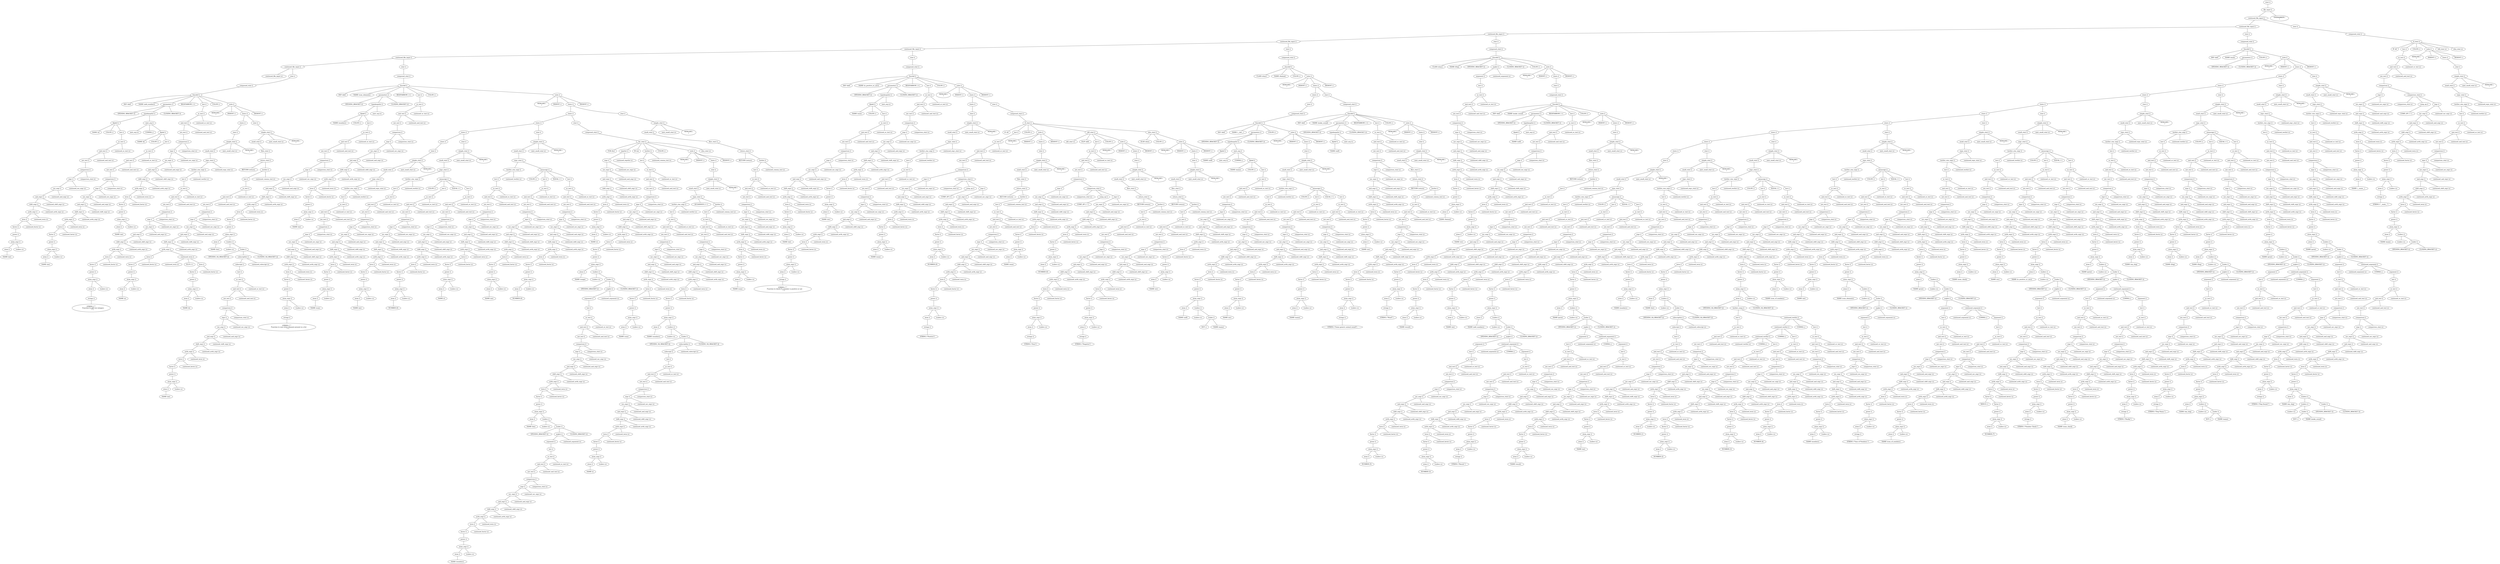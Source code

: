 Graph {
node1 [label="start ()"];
node2 [label="file_input ()"];
node3 [label="continued_file_input ()"];
node4 [label="continued_file_input ()"];
node5 [label="continued_file_input ()"];
node6 [label="continued_file_input ()"];
node7 [label="continued_file_input ()"];
node8 [label="continued_file_input ()"];
node9 [label="continued_file_input ()"];
node10 [label="continued_file_input (ε)"];
node11 [label="stmt ()"];
node12 [label="compound_stmt ()"];
node13 [label="funcdef ()"];
node14 [label="DEF (def)"];
node15 [label="NAME (add_numbers)"];
node16 [label="parameters ()"];
node17 [label="OPENING_BRACKET (()"];
node18 [label="typedargslist ()"];
node19 [label="tfpdef ()"];
node20 [label="NAME (a)"];
node21 [label="COLON (:)"];
node22 [label="test ()"];
node23 [label="or_test ()"];
node24 [label="and_test ()"];
node25 [label="not_test ()"];
node26 [label="comparison ()"];
node27 [label="expr ()"];
node28 [label="xor_expr ()"];
node29 [label="and_expr ()"];
node30 [label="shift_expr ()"];
node31 [label="arith_expr ()"];
node32 [label="term ()"];
node33 [label="factor ()"];
node34 [label="power ()"];
node35 [label="atom_expr ()"];
node36 [label="atom ()"];
node37 [label="NAME (int)"];
node38 [label="trailers (ε)"];
node39 [label="continued_factor (ε)"];
node40 [label="continued_term (ε)"];
node41 [label="continued_arith_expr (ε)"];
node42 [label="continued_shift_expr (ε)"];
node43 [label="continued_and_expr (ε)"];
node44 [label="continued_xor_expr (ε)"];
node45 [label="comparison_stmt (ε)"];
node46 [label="continued_and_test (ε)"];
node47 [label="continued_or_test (ε)"];
node48 [label="next_arg ()"];
node49 [label="next_arg (ε)"];
node50 [label="COMMA (,)"];
node51 [label="tfpdef ()"];
node52 [label="NAME (b)"];
node53 [label="COLON (:)"];
node54 [label="test ()"];
node55 [label="or_test ()"];
node56 [label="and_test ()"];
node57 [label="not_test ()"];
node58 [label="comparison ()"];
node59 [label="expr ()"];
node60 [label="xor_expr ()"];
node61 [label="and_expr ()"];
node62 [label="shift_expr ()"];
node63 [label="arith_expr ()"];
node64 [label="term ()"];
node65 [label="factor ()"];
node66 [label="power ()"];
node67 [label="atom_expr ()"];
node68 [label="atom ()"];
node69 [label="NAME (int)"];
node70 [label="trailers (ε)"];
node71 [label="continued_factor (ε)"];
node72 [label="continued_term (ε)"];
node73 [label="continued_arith_expr (ε)"];
node74 [label="continued_shift_expr (ε)"];
node75 [label="continued_and_expr (ε)"];
node76 [label="continued_xor_expr (ε)"];
node77 [label="comparison_stmt (ε)"];
node78 [label="continued_and_test (ε)"];
node79 [label="continued_or_test (ε)"];
node80 [label="CLOSING_BRACKET ())"];
node81 [label="RIGHTARROW (->)"];
node82 [label="test ()"];
node83 [label="or_test ()"];
node84 [label="and_test ()"];
node85 [label="not_test ()"];
node86 [label="comparison ()"];
node87 [label="expr ()"];
node88 [label="xor_expr ()"];
node89 [label="and_expr ()"];
node90 [label="shift_expr ()"];
node91 [label="arith_expr ()"];
node92 [label="term ()"];
node93 [label="factor ()"];
node94 [label="power ()"];
node95 [label="atom_expr ()"];
node96 [label="atom ()"];
node97 [label="NAME (int)"];
node98 [label="trailers (ε)"];
node99 [label="continued_factor (ε)"];
node100 [label="continued_term (ε)"];
node101 [label="continued_arith_expr (ε)"];
node102 [label="continued_shift_expr (ε)"];
node103 [label="continued_and_expr (ε)"];
node104 [label="continued_xor_expr (ε)"];
node105 [label="comparison_stmt (ε)"];
node106 [label="continued_and_test (ε)"];
node107 [label="continued_or_test (ε)"];
node108 [label="COLON (:)"];
node109 [label="suite ()"];
node110 [label="NEWLINE (
)"];
node111 [label="INDENT (-)"];
node112 [label="stmts ()"];
node113 [label="stmts ()"];
node114 [label="stmt ()"];
node115 [label="simple_stmt ()"];
node116 [label="small_stmt ()"];
node117 [label="expr_stmt ()"];
node118 [label="testlist_star_expr ()"];
node119 [label="test ()"];
node120 [label="or_test ()"];
node121 [label="and_test ()"];
node122 [label="not_test ()"];
node123 [label="comparison ()"];
node124 [label="expr ()"];
node125 [label="xor_expr ()"];
node126 [label="and_expr ()"];
node127 [label="shift_expr ()"];
node128 [label="arith_expr ()"];
node129 [label="term ()"];
node130 [label="factor ()"];
node131 [label="power ()"];
node132 [label="atom_expr ()"];
node133 [label="atom ()"];
node134 [label="strings ()"];
node135 [label="STRING (&quot;&quot;&quot;
        Function to add two integers
    &quot;&quot;&quot;)"];
node136 [label="trailers (ε)"];
node137 [label="continued_factor (ε)"];
node138 [label="continued_term (ε)"];
node139 [label="continued_arith_expr (ε)"];
node140 [label="continued_shift_expr (ε)"];
node141 [label="continued_and_expr (ε)"];
node142 [label="continued_xor_expr (ε)"];
node143 [label="comparison_stmt (ε)"];
node144 [label="continued_and_test (ε)"];
node145 [label="continued_or_test (ε)"];
node146 [label="continued_testlist (ε)"];
node147 [label="continued_expr_stmt (ε)"];
node148 [label="next_small_stmt (ε)"];
node149 [label="NEWLINE (
)"];
node150 [label="stmt ()"];
node151 [label="simple_stmt ()"];
node152 [label="small_stmt ()"];
node153 [label="flow_stmt ()"];
node154 [label="return_stmt ()"];
node155 [label="RETURN (return)"];
node156 [label="testlist ()"];
node157 [label="test ()"];
node158 [label="or_test ()"];
node159 [label="and_test ()"];
node160 [label="not_test ()"];
node161 [label="comparison ()"];
node162 [label="expr ()"];
node163 [label="xor_expr ()"];
node164 [label="and_expr ()"];
node165 [label="shift_expr ()"];
node166 [label="arith_expr ()"];
node167 [label="term ()"];
node168 [label="factor ()"];
node169 [label="power ()"];
node170 [label="atom_expr ()"];
node171 [label="atom ()"];
node172 [label="NAME (a)"];
node173 [label="trailers (ε)"];
node174 [label="continued_factor (ε)"];
node175 [label="continued_term ()"];
node176 [label="continued_term (ε)"];
node177 [label="PLUS (+)"];
node178 [label="term ()"];
node179 [label="factor ()"];
node180 [label="power ()"];
node181 [label="atom_expr ()"];
node182 [label="atom ()"];
node183 [label="NAME (b)"];
node184 [label="trailers (ε)"];
node185 [label="continued_factor (ε)"];
node186 [label="continued_arith_expr (ε)"];
node187 [label="continued_shift_expr (ε)"];
node188 [label="continued_and_expr (ε)"];
node189 [label="continued_xor_expr (ε)"];
node190 [label="comparison_stmt (ε)"];
node191 [label="continued_and_test (ε)"];
node192 [label="continued_or_test (ε)"];
node193 [label="continued_comma_test (ε)"];
node194 [label="next_small_stmt (ε)"];
node195 [label="NEWLINE (
)"];
node196 [label="DEDENT (-)"];
node197 [label="stmt ()"];
node198 [label="compound_stmt ()"];
node199 [label="funcdef ()"];
node200 [label="DEF (def)"];
node201 [label="NAME (sum_elements)"];
node202 [label="parameters ()"];
node203 [label="OPENING_BRACKET (()"];
node204 [label="typedargslist ()"];
node205 [label="tfpdef ()"];
node206 [label="NAME (numbers)"];
node207 [label="COLON (:)"];
node208 [label="test ()"];
node209 [label="or_test ()"];
node210 [label="and_test ()"];
node211 [label="not_test ()"];
node212 [label="comparison ()"];
node213 [label="expr ()"];
node214 [label="xor_expr ()"];
node215 [label="and_expr ()"];
node216 [label="shift_expr ()"];
node217 [label="arith_expr ()"];
node218 [label="term ()"];
node219 [label="factor ()"];
node220 [label="power ()"];
node221 [label="atom_expr ()"];
node222 [label="atom ()"];
node223 [label="NAME (list)"];
node224 [label="trailers ()"];
node225 [label="trailers (ε)"];
node226 [label="trailer ()"];
node227 [label="OPENING_SQ_BRACKET ([)"];
node228 [label="subscriptlist ()"];
node229 [label="subscript ()"];
node230 [label="test ()"];
node231 [label="or_test ()"];
node232 [label="and_test ()"];
node233 [label="not_test ()"];
node234 [label="comparison ()"];
node235 [label="expr ()"];
node236 [label="xor_expr ()"];
node237 [label="and_expr ()"];
node238 [label="shift_expr ()"];
node239 [label="arith_expr ()"];
node240 [label="term ()"];
node241 [label="factor ()"];
node242 [label="power ()"];
node243 [label="atom_expr ()"];
node244 [label="atom ()"];
node245 [label="NAME (int)"];
node246 [label="trailers (ε)"];
node247 [label="continued_factor (ε)"];
node248 [label="continued_term (ε)"];
node249 [label="continued_arith_expr (ε)"];
node250 [label="continued_shift_expr (ε)"];
node251 [label="continued_and_expr (ε)"];
node252 [label="continued_xor_expr (ε)"];
node253 [label="comparison_stmt (ε)"];
node254 [label="continued_and_test (ε)"];
node255 [label="continued_or_test (ε)"];
node256 [label="continued_subscript (ε)"];
node257 [label="CLOSING_SQ_BRACKET (])"];
node258 [label="continued_factor (ε)"];
node259 [label="continued_term (ε)"];
node260 [label="continued_arith_expr (ε)"];
node261 [label="continued_shift_expr (ε)"];
node262 [label="continued_and_expr (ε)"];
node263 [label="continued_xor_expr (ε)"];
node264 [label="comparison_stmt (ε)"];
node265 [label="continued_and_test (ε)"];
node266 [label="continued_or_test (ε)"];
node267 [label="next_arg (ε)"];
node268 [label="CLOSING_BRACKET ())"];
node269 [label="RIGHTARROW (->)"];
node270 [label="test ()"];
node271 [label="or_test ()"];
node272 [label="and_test ()"];
node273 [label="not_test ()"];
node274 [label="comparison ()"];
node275 [label="expr ()"];
node276 [label="xor_expr ()"];
node277 [label="and_expr ()"];
node278 [label="shift_expr ()"];
node279 [label="arith_expr ()"];
node280 [label="term ()"];
node281 [label="factor ()"];
node282 [label="power ()"];
node283 [label="atom_expr ()"];
node284 [label="atom ()"];
node285 [label="NAME (int)"];
node286 [label="trailers (ε)"];
node287 [label="continued_factor (ε)"];
node288 [label="continued_term (ε)"];
node289 [label="continued_arith_expr (ε)"];
node290 [label="continued_shift_expr (ε)"];
node291 [label="continued_and_expr (ε)"];
node292 [label="continued_xor_expr (ε)"];
node293 [label="comparison_stmt (ε)"];
node294 [label="continued_and_test (ε)"];
node295 [label="continued_or_test (ε)"];
node296 [label="COLON (:)"];
node297 [label="suite ()"];
node298 [label="NEWLINE (
)"];
node299 [label="INDENT (-)"];
node300 [label="stmts ()"];
node301 [label="stmts ()"];
node302 [label="stmts ()"];
node303 [label="stmts ()"];
node304 [label="stmts ()"];
node305 [label="stmt ()"];
node306 [label="simple_stmt ()"];
node307 [label="small_stmt ()"];
node308 [label="expr_stmt ()"];
node309 [label="testlist_star_expr ()"];
node310 [label="test ()"];
node311 [label="or_test ()"];
node312 [label="and_test ()"];
node313 [label="not_test ()"];
node314 [label="comparison ()"];
node315 [label="expr ()"];
node316 [label="xor_expr ()"];
node317 [label="and_expr ()"];
node318 [label="shift_expr ()"];
node319 [label="arith_expr ()"];
node320 [label="term ()"];
node321 [label="factor ()"];
node322 [label="power ()"];
node323 [label="atom_expr ()"];
node324 [label="atom ()"];
node325 [label="strings ()"];
node326 [label="STRING (&quot;&quot;&quot;
        Function to sum every element present in a list
    &quot;&quot;&quot;)"];
node327 [label="trailers (ε)"];
node328 [label="continued_factor (ε)"];
node329 [label="continued_term (ε)"];
node330 [label="continued_arith_expr (ε)"];
node331 [label="continued_shift_expr (ε)"];
node332 [label="continued_and_expr (ε)"];
node333 [label="continued_xor_expr (ε)"];
node334 [label="comparison_stmt (ε)"];
node335 [label="continued_and_test (ε)"];
node336 [label="continued_or_test (ε)"];
node337 [label="continued_testlist (ε)"];
node338 [label="continued_expr_stmt (ε)"];
node339 [label="next_small_stmt (ε)"];
node340 [label="NEWLINE (
)"];
node341 [label="stmt ()"];
node342 [label="simple_stmt ()"];
node343 [label="small_stmt ()"];
node344 [label="expr_stmt ()"];
node345 [label="testlist_star_expr ()"];
node346 [label="test ()"];
node347 [label="or_test ()"];
node348 [label="and_test ()"];
node349 [label="not_test ()"];
node350 [label="comparison ()"];
node351 [label="expr ()"];
node352 [label="xor_expr ()"];
node353 [label="and_expr ()"];
node354 [label="shift_expr ()"];
node355 [label="arith_expr ()"];
node356 [label="term ()"];
node357 [label="factor ()"];
node358 [label="power ()"];
node359 [label="atom_expr ()"];
node360 [label="atom ()"];
node361 [label="NAME (sum)"];
node362 [label="trailers (ε)"];
node363 [label="continued_factor (ε)"];
node364 [label="continued_term (ε)"];
node365 [label="continued_arith_expr (ε)"];
node366 [label="continued_shift_expr (ε)"];
node367 [label="continued_and_expr (ε)"];
node368 [label="continued_xor_expr (ε)"];
node369 [label="comparison_stmt (ε)"];
node370 [label="continued_and_test (ε)"];
node371 [label="continued_or_test (ε)"];
node372 [label="continued_testlist (ε)"];
node373 [label="annassign ()"];
node374 [label="COLON (:)"];
node375 [label="test ()"];
node376 [label="or_test ()"];
node377 [label="and_test ()"];
node378 [label="not_test ()"];
node379 [label="comparison ()"];
node380 [label="expr ()"];
node381 [label="xor_expr ()"];
node382 [label="and_expr ()"];
node383 [label="shift_expr ()"];
node384 [label="arith_expr ()"];
node385 [label="term ()"];
node386 [label="factor ()"];
node387 [label="power ()"];
node388 [label="atom_expr ()"];
node389 [label="atom ()"];
node390 [label="NAME (int)"];
node391 [label="trailers (ε)"];
node392 [label="continued_factor (ε)"];
node393 [label="continued_term (ε)"];
node394 [label="continued_arith_expr (ε)"];
node395 [label="continued_shift_expr (ε)"];
node396 [label="continued_and_expr (ε)"];
node397 [label="continued_xor_expr (ε)"];
node398 [label="comparison_stmt (ε)"];
node399 [label="continued_and_test (ε)"];
node400 [label="continued_or_test (ε)"];
node401 [label="EQUAL (=)"];
node402 [label="test ()"];
node403 [label="or_test ()"];
node404 [label="and_test ()"];
node405 [label="not_test ()"];
node406 [label="comparison ()"];
node407 [label="expr ()"];
node408 [label="xor_expr ()"];
node409 [label="and_expr ()"];
node410 [label="shift_expr ()"];
node411 [label="arith_expr ()"];
node412 [label="term ()"];
node413 [label="factor ()"];
node414 [label="power ()"];
node415 [label="atom_expr ()"];
node416 [label="atom ()"];
node417 [label="NUMBER (0)"];
node418 [label="trailers (ε)"];
node419 [label="continued_factor (ε)"];
node420 [label="continued_term (ε)"];
node421 [label="continued_arith_expr (ε)"];
node422 [label="continued_shift_expr (ε)"];
node423 [label="continued_and_expr (ε)"];
node424 [label="continued_xor_expr (ε)"];
node425 [label="comparison_stmt (ε)"];
node426 [label="continued_and_test (ε)"];
node427 [label="continued_or_test (ε)"];
node428 [label="next_small_stmt (ε)"];
node429 [label="NEWLINE (
)"];
node430 [label="stmt ()"];
node431 [label="simple_stmt ()"];
node432 [label="small_stmt ()"];
node433 [label="expr_stmt ()"];
node434 [label="testlist_star_expr ()"];
node435 [label="test ()"];
node436 [label="or_test ()"];
node437 [label="and_test ()"];
node438 [label="not_test ()"];
node439 [label="comparison ()"];
node440 [label="expr ()"];
node441 [label="xor_expr ()"];
node442 [label="and_expr ()"];
node443 [label="shift_expr ()"];
node444 [label="arith_expr ()"];
node445 [label="term ()"];
node446 [label="factor ()"];
node447 [label="power ()"];
node448 [label="atom_expr ()"];
node449 [label="atom ()"];
node450 [label="NAME (i)"];
node451 [label="trailers (ε)"];
node452 [label="continued_factor (ε)"];
node453 [label="continued_term (ε)"];
node454 [label="continued_arith_expr (ε)"];
node455 [label="continued_shift_expr (ε)"];
node456 [label="continued_and_expr (ε)"];
node457 [label="continued_xor_expr (ε)"];
node458 [label="comparison_stmt (ε)"];
node459 [label="continued_and_test (ε)"];
node460 [label="continued_or_test (ε)"];
node461 [label="continued_testlist (ε)"];
node462 [label="annassign ()"];
node463 [label="COLON (:)"];
node464 [label="test ()"];
node465 [label="or_test ()"];
node466 [label="and_test ()"];
node467 [label="not_test ()"];
node468 [label="comparison ()"];
node469 [label="expr ()"];
node470 [label="xor_expr ()"];
node471 [label="and_expr ()"];
node472 [label="shift_expr ()"];
node473 [label="arith_expr ()"];
node474 [label="term ()"];
node475 [label="factor ()"];
node476 [label="power ()"];
node477 [label="atom_expr ()"];
node478 [label="atom ()"];
node479 [label="NAME (int)"];
node480 [label="trailers (ε)"];
node481 [label="continued_factor (ε)"];
node482 [label="continued_term (ε)"];
node483 [label="continued_arith_expr (ε)"];
node484 [label="continued_shift_expr (ε)"];
node485 [label="continued_and_expr (ε)"];
node486 [label="continued_xor_expr (ε)"];
node487 [label="comparison_stmt (ε)"];
node488 [label="continued_and_test (ε)"];
node489 [label="continued_or_test (ε)"];
node490 [label="EQUAL (=)"];
node491 [label="test ()"];
node492 [label="or_test ()"];
node493 [label="and_test ()"];
node494 [label="not_test ()"];
node495 [label="comparison ()"];
node496 [label="expr ()"];
node497 [label="xor_expr ()"];
node498 [label="and_expr ()"];
node499 [label="shift_expr ()"];
node500 [label="arith_expr ()"];
node501 [label="term ()"];
node502 [label="factor ()"];
node503 [label="power ()"];
node504 [label="atom_expr ()"];
node505 [label="atom ()"];
node506 [label="NUMBER (0)"];
node507 [label="trailers (ε)"];
node508 [label="continued_factor (ε)"];
node509 [label="continued_term (ε)"];
node510 [label="continued_arith_expr (ε)"];
node511 [label="continued_shift_expr (ε)"];
node512 [label="continued_and_expr (ε)"];
node513 [label="continued_xor_expr (ε)"];
node514 [label="comparison_stmt (ε)"];
node515 [label="continued_and_test (ε)"];
node516 [label="continued_or_test (ε)"];
node517 [label="next_small_stmt (ε)"];
node518 [label="NEWLINE (
)"];
node519 [label="stmt ()"];
node520 [label="compound_stmt ()"];
node521 [label="for_stmt ()"];
node522 [label="FOR (for)"];
node523 [label="exprlist ()"];
node524 [label="expr ()"];
node525 [label="xor_expr ()"];
node526 [label="and_expr ()"];
node527 [label="shift_expr ()"];
node528 [label="arith_expr ()"];
node529 [label="term ()"];
node530 [label="factor ()"];
node531 [label="power ()"];
node532 [label="atom_expr ()"];
node533 [label="atom ()"];
node534 [label="NAME (i)"];
node535 [label="trailers (ε)"];
node536 [label="continued_factor (ε)"];
node537 [label="continued_term (ε)"];
node538 [label="continued_arith_expr (ε)"];
node539 [label="continued_shift_expr (ε)"];
node540 [label="continued_and_expr (ε)"];
node541 [label="continued_xor_expr (ε)"];
node542 [label="continued_exprlist (ε)"];
node543 [label="IN (in)"];
node544 [label="testlist ()"];
node545 [label="test ()"];
node546 [label="or_test ()"];
node547 [label="and_test ()"];
node548 [label="not_test ()"];
node549 [label="comparison ()"];
node550 [label="expr ()"];
node551 [label="xor_expr ()"];
node552 [label="and_expr ()"];
node553 [label="shift_expr ()"];
node554 [label="arith_expr ()"];
node555 [label="term ()"];
node556 [label="factor ()"];
node557 [label="power ()"];
node558 [label="atom_expr ()"];
node559 [label="atom ()"];
node560 [label="NAME (range)"];
node561 [label="trailers ()"];
node562 [label="trailers (ε)"];
node563 [label="trailer ()"];
node564 [label="OPENING_BRACKET (()"];
node565 [label="arglist ()"];
node566 [label="argument ()"];
node567 [label="test ()"];
node568 [label="or_test ()"];
node569 [label="and_test ()"];
node570 [label="not_test ()"];
node571 [label="comparison ()"];
node572 [label="expr ()"];
node573 [label="xor_expr ()"];
node574 [label="and_expr ()"];
node575 [label="shift_expr ()"];
node576 [label="arith_expr ()"];
node577 [label="term ()"];
node578 [label="factor ()"];
node579 [label="power ()"];
node580 [label="atom_expr ()"];
node581 [label="atom ()"];
node582 [label="NAME (len)"];
node583 [label="trailers ()"];
node584 [label="trailers (ε)"];
node585 [label="trailer ()"];
node586 [label="OPENING_BRACKET (()"];
node587 [label="arglist ()"];
node588 [label="argument ()"];
node589 [label="test ()"];
node590 [label="or_test ()"];
node591 [label="and_test ()"];
node592 [label="not_test ()"];
node593 [label="comparison ()"];
node594 [label="expr ()"];
node595 [label="xor_expr ()"];
node596 [label="and_expr ()"];
node597 [label="shift_expr ()"];
node598 [label="arith_expr ()"];
node599 [label="term ()"];
node600 [label="factor ()"];
node601 [label="power ()"];
node602 [label="atom_expr ()"];
node603 [label="atom ()"];
node604 [label="NAME (numbers)"];
node605 [label="trailers (ε)"];
node606 [label="continued_factor (ε)"];
node607 [label="continued_term (ε)"];
node608 [label="continued_arith_expr (ε)"];
node609 [label="continued_shift_expr (ε)"];
node610 [label="continued_and_expr (ε)"];
node611 [label="continued_xor_expr (ε)"];
node612 [label="comparison_stmt (ε)"];
node613 [label="continued_and_test (ε)"];
node614 [label="continued_or_test (ε)"];
node615 [label="continued_argument (ε)"];
node616 [label="CLOSING_BRACKET ())"];
node617 [label="continued_factor (ε)"];
node618 [label="continued_term (ε)"];
node619 [label="continued_arith_expr (ε)"];
node620 [label="continued_shift_expr (ε)"];
node621 [label="continued_and_expr (ε)"];
node622 [label="continued_xor_expr (ε)"];
node623 [label="comparison_stmt (ε)"];
node624 [label="continued_and_test (ε)"];
node625 [label="continued_or_test (ε)"];
node626 [label="continued_argument (ε)"];
node627 [label="CLOSING_BRACKET ())"];
node628 [label="continued_factor (ε)"];
node629 [label="continued_term (ε)"];
node630 [label="continued_arith_expr (ε)"];
node631 [label="continued_shift_expr (ε)"];
node632 [label="continued_and_expr (ε)"];
node633 [label="continued_xor_expr (ε)"];
node634 [label="comparison_stmt (ε)"];
node635 [label="continued_and_test (ε)"];
node636 [label="continued_or_test (ε)"];
node637 [label="continued_comma_test (ε)"];
node638 [label="COLON (:)"];
node639 [label="suite ()"];
node640 [label="NEWLINE (
)"];
node641 [label="INDENT (-)"];
node642 [label="stmts ()"];
node643 [label="stmt ()"];
node644 [label="simple_stmt ()"];
node645 [label="small_stmt ()"];
node646 [label="expr_stmt ()"];
node647 [label="testlist_star_expr ()"];
node648 [label="test ()"];
node649 [label="or_test ()"];
node650 [label="and_test ()"];
node651 [label="not_test ()"];
node652 [label="comparison ()"];
node653 [label="expr ()"];
node654 [label="xor_expr ()"];
node655 [label="and_expr ()"];
node656 [label="shift_expr ()"];
node657 [label="arith_expr ()"];
node658 [label="term ()"];
node659 [label="factor ()"];
node660 [label="power ()"];
node661 [label="atom_expr ()"];
node662 [label="atom ()"];
node663 [label="NAME (sum)"];
node664 [label="trailers (ε)"];
node665 [label="continued_factor (ε)"];
node666 [label="continued_term (ε)"];
node667 [label="continued_arith_expr (ε)"];
node668 [label="continued_shift_expr (ε)"];
node669 [label="continued_and_expr (ε)"];
node670 [label="continued_xor_expr (ε)"];
node671 [label="comparison_stmt (ε)"];
node672 [label="continued_and_test (ε)"];
node673 [label="continued_or_test (ε)"];
node674 [label="continued_testlist (ε)"];
node675 [label="AUGASSIGN (+=)"];
node676 [label="testlist ()"];
node677 [label="test ()"];
node678 [label="or_test ()"];
node679 [label="and_test ()"];
node680 [label="not_test ()"];
node681 [label="comparison ()"];
node682 [label="expr ()"];
node683 [label="xor_expr ()"];
node684 [label="and_expr ()"];
node685 [label="shift_expr ()"];
node686 [label="arith_expr ()"];
node687 [label="term ()"];
node688 [label="factor ()"];
node689 [label="power ()"];
node690 [label="atom_expr ()"];
node691 [label="atom ()"];
node692 [label="NAME (numbers)"];
node693 [label="trailers ()"];
node694 [label="trailers (ε)"];
node695 [label="trailer ()"];
node696 [label="OPENING_SQ_BRACKET ([)"];
node697 [label="subscriptlist ()"];
node698 [label="subscript ()"];
node699 [label="test ()"];
node700 [label="or_test ()"];
node701 [label="and_test ()"];
node702 [label="not_test ()"];
node703 [label="comparison ()"];
node704 [label="expr ()"];
node705 [label="xor_expr ()"];
node706 [label="and_expr ()"];
node707 [label="shift_expr ()"];
node708 [label="arith_expr ()"];
node709 [label="term ()"];
node710 [label="factor ()"];
node711 [label="power ()"];
node712 [label="atom_expr ()"];
node713 [label="atom ()"];
node714 [label="NAME (i)"];
node715 [label="trailers (ε)"];
node716 [label="continued_factor (ε)"];
node717 [label="continued_term (ε)"];
node718 [label="continued_arith_expr (ε)"];
node719 [label="continued_shift_expr (ε)"];
node720 [label="continued_and_expr (ε)"];
node721 [label="continued_xor_expr (ε)"];
node722 [label="comparison_stmt (ε)"];
node723 [label="continued_and_test (ε)"];
node724 [label="continued_or_test (ε)"];
node725 [label="continued_subscript (ε)"];
node726 [label="CLOSING_SQ_BRACKET (])"];
node727 [label="continued_factor (ε)"];
node728 [label="continued_term (ε)"];
node729 [label="continued_arith_expr (ε)"];
node730 [label="continued_shift_expr (ε)"];
node731 [label="continued_and_expr (ε)"];
node732 [label="continued_xor_expr (ε)"];
node733 [label="comparison_stmt (ε)"];
node734 [label="continued_and_test (ε)"];
node735 [label="continued_or_test (ε)"];
node736 [label="continued_comma_test (ε)"];
node737 [label="next_small_stmt (ε)"];
node738 [label="NEWLINE (
)"];
node739 [label="DEDENT (-)"];
node740 [label="else_stmt (ε)"];
node741 [label="stmt ()"];
node742 [label="simple_stmt ()"];
node743 [label="small_stmt ()"];
node744 [label="flow_stmt ()"];
node745 [label="return_stmt ()"];
node746 [label="RETURN (return)"];
node747 [label="testlist ()"];
node748 [label="test ()"];
node749 [label="or_test ()"];
node750 [label="and_test ()"];
node751 [label="not_test ()"];
node752 [label="comparison ()"];
node753 [label="expr ()"];
node754 [label="xor_expr ()"];
node755 [label="and_expr ()"];
node756 [label="shift_expr ()"];
node757 [label="arith_expr ()"];
node758 [label="term ()"];
node759 [label="factor ()"];
node760 [label="power ()"];
node761 [label="atom_expr ()"];
node762 [label="atom ()"];
node763 [label="NAME (sum)"];
node764 [label="trailers (ε)"];
node765 [label="continued_factor (ε)"];
node766 [label="continued_term (ε)"];
node767 [label="continued_arith_expr (ε)"];
node768 [label="continued_shift_expr (ε)"];
node769 [label="continued_and_expr (ε)"];
node770 [label="continued_xor_expr (ε)"];
node771 [label="comparison_stmt (ε)"];
node772 [label="continued_and_test (ε)"];
node773 [label="continued_or_test (ε)"];
node774 [label="continued_comma_test (ε)"];
node775 [label="next_small_stmt (ε)"];
node776 [label="NEWLINE (
)"];
node777 [label="DEDENT (-)"];
node778 [label="stmt ()"];
node779 [label="compound_stmt ()"];
node780 [label="funcdef ()"];
node781 [label="DEF (def)"];
node782 [label="NAME (is_positive_or_zero)"];
node783 [label="parameters ()"];
node784 [label="OPENING_BRACKET (()"];
node785 [label="typedargslist ()"];
node786 [label="tfpdef ()"];
node787 [label="NAME (num)"];
node788 [label="COLON (:)"];
node789 [label="test ()"];
node790 [label="or_test ()"];
node791 [label="and_test ()"];
node792 [label="not_test ()"];
node793 [label="comparison ()"];
node794 [label="expr ()"];
node795 [label="xor_expr ()"];
node796 [label="and_expr ()"];
node797 [label="shift_expr ()"];
node798 [label="arith_expr ()"];
node799 [label="term ()"];
node800 [label="factor ()"];
node801 [label="power ()"];
node802 [label="atom_expr ()"];
node803 [label="atom ()"];
node804 [label="NAME (int)"];
node805 [label="trailers (ε)"];
node806 [label="continued_factor (ε)"];
node807 [label="continued_term (ε)"];
node808 [label="continued_arith_expr (ε)"];
node809 [label="continued_shift_expr (ε)"];
node810 [label="continued_and_expr (ε)"];
node811 [label="continued_xor_expr (ε)"];
node812 [label="comparison_stmt (ε)"];
node813 [label="continued_and_test (ε)"];
node814 [label="continued_or_test (ε)"];
node815 [label="next_arg (ε)"];
node816 [label="CLOSING_BRACKET ())"];
node817 [label="RIGHTARROW (->)"];
node818 [label="test ()"];
node819 [label="or_test ()"];
node820 [label="and_test ()"];
node821 [label="not_test ()"];
node822 [label="comparison ()"];
node823 [label="expr ()"];
node824 [label="xor_expr ()"];
node825 [label="and_expr ()"];
node826 [label="shift_expr ()"];
node827 [label="arith_expr ()"];
node828 [label="term ()"];
node829 [label="factor ()"];
node830 [label="power ()"];
node831 [label="atom_expr ()"];
node832 [label="atom ()"];
node833 [label="NAME (str)"];
node834 [label="trailers (ε)"];
node835 [label="continued_factor (ε)"];
node836 [label="continued_term (ε)"];
node837 [label="continued_arith_expr (ε)"];
node838 [label="continued_shift_expr (ε)"];
node839 [label="continued_and_expr (ε)"];
node840 [label="continued_xor_expr (ε)"];
node841 [label="comparison_stmt (ε)"];
node842 [label="continued_and_test (ε)"];
node843 [label="continued_or_test (ε)"];
node844 [label="COLON (:)"];
node845 [label="suite ()"];
node846 [label="NEWLINE (
)"];
node847 [label="INDENT (-)"];
node848 [label="stmts ()"];
node849 [label="stmts ()"];
node850 [label="stmt ()"];
node851 [label="simple_stmt ()"];
node852 [label="small_stmt ()"];
node853 [label="expr_stmt ()"];
node854 [label="testlist_star_expr ()"];
node855 [label="test ()"];
node856 [label="or_test ()"];
node857 [label="and_test ()"];
node858 [label="not_test ()"];
node859 [label="comparison ()"];
node860 [label="expr ()"];
node861 [label="xor_expr ()"];
node862 [label="and_expr ()"];
node863 [label="shift_expr ()"];
node864 [label="arith_expr ()"];
node865 [label="term ()"];
node866 [label="factor ()"];
node867 [label="power ()"];
node868 [label="atom_expr ()"];
node869 [label="atom ()"];
node870 [label="strings ()"];
node871 [label="STRING (&quot;&quot;&quot;
        Function to check if a number is positive or not
    &quot;&quot;&quot;)"];
node872 [label="trailers (ε)"];
node873 [label="continued_factor (ε)"];
node874 [label="continued_term (ε)"];
node875 [label="continued_arith_expr (ε)"];
node876 [label="continued_shift_expr (ε)"];
node877 [label="continued_and_expr (ε)"];
node878 [label="continued_xor_expr (ε)"];
node879 [label="comparison_stmt (ε)"];
node880 [label="continued_and_test (ε)"];
node881 [label="continued_or_test (ε)"];
node882 [label="continued_testlist (ε)"];
node883 [label="continued_expr_stmt (ε)"];
node884 [label="next_small_stmt (ε)"];
node885 [label="NEWLINE (
)"];
node886 [label="stmt ()"];
node887 [label="compound_stmt ()"];
node888 [label="if_stmt ()"];
node889 [label="IF (if)"];
node890 [label="test ()"];
node891 [label="or_test ()"];
node892 [label="and_test ()"];
node893 [label="not_test ()"];
node894 [label="comparison ()"];
node895 [label="expr ()"];
node896 [label="xor_expr ()"];
node897 [label="and_expr ()"];
node898 [label="shift_expr ()"];
node899 [label="arith_expr ()"];
node900 [label="term ()"];
node901 [label="factor ()"];
node902 [label="power ()"];
node903 [label="atom_expr ()"];
node904 [label="atom ()"];
node905 [label="NAME (num)"];
node906 [label="trailers (ε)"];
node907 [label="continued_factor (ε)"];
node908 [label="continued_term (ε)"];
node909 [label="continued_arith_expr (ε)"];
node910 [label="continued_shift_expr (ε)"];
node911 [label="continued_and_expr (ε)"];
node912 [label="continued_xor_expr (ε)"];
node913 [label="comparison_stmt ()"];
node914 [label="comparison_stmt (ε)"];
node915 [label="comp_op ()"];
node916 [label="COMP_OP (>)"];
node917 [label="expr ()"];
node918 [label="xor_expr ()"];
node919 [label="and_expr ()"];
node920 [label="shift_expr ()"];
node921 [label="arith_expr ()"];
node922 [label="term ()"];
node923 [label="factor ()"];
node924 [label="power ()"];
node925 [label="atom_expr ()"];
node926 [label="atom ()"];
node927 [label="NUMBER (0)"];
node928 [label="trailers (ε)"];
node929 [label="continued_factor (ε)"];
node930 [label="continued_term (ε)"];
node931 [label="continued_arith_expr (ε)"];
node932 [label="continued_shift_expr (ε)"];
node933 [label="continued_and_expr (ε)"];
node934 [label="continued_xor_expr (ε)"];
node935 [label="continued_and_test (ε)"];
node936 [label="continued_or_test (ε)"];
node937 [label="COLON (:)"];
node938 [label="suite ()"];
node939 [label="NEWLINE (
)"];
node940 [label="INDENT (-)"];
node941 [label="stmts ()"];
node942 [label="stmt ()"];
node943 [label="simple_stmt ()"];
node944 [label="small_stmt ()"];
node945 [label="flow_stmt ()"];
node946 [label="return_stmt ()"];
node947 [label="RETURN (return)"];
node948 [label="testlist ()"];
node949 [label="test ()"];
node950 [label="or_test ()"];
node951 [label="and_test ()"];
node952 [label="not_test ()"];
node953 [label="comparison ()"];
node954 [label="expr ()"];
node955 [label="xor_expr ()"];
node956 [label="and_expr ()"];
node957 [label="shift_expr ()"];
node958 [label="arith_expr ()"];
node959 [label="term ()"];
node960 [label="factor ()"];
node961 [label="power ()"];
node962 [label="atom_expr ()"];
node963 [label="atom ()"];
node964 [label="strings ()"];
node965 [label="STRING (&quot;Positive&quot;)"];
node966 [label="trailers (ε)"];
node967 [label="continued_factor (ε)"];
node968 [label="continued_term (ε)"];
node969 [label="continued_arith_expr (ε)"];
node970 [label="continued_shift_expr (ε)"];
node971 [label="continued_and_expr (ε)"];
node972 [label="continued_xor_expr (ε)"];
node973 [label="comparison_stmt (ε)"];
node974 [label="continued_and_test (ε)"];
node975 [label="continued_or_test (ε)"];
node976 [label="continued_comma_test (ε)"];
node977 [label="next_small_stmt (ε)"];
node978 [label="NEWLINE (
)"];
node979 [label="DEDENT (-)"];
node980 [label="elif_stmt ()"];
node981 [label="elif_stmt (ε)"];
node982 [label="ELIF (elif)"];
node983 [label="test ()"];
node984 [label="or_test ()"];
node985 [label="and_test ()"];
node986 [label="not_test ()"];
node987 [label="comparison ()"];
node988 [label="expr ()"];
node989 [label="xor_expr ()"];
node990 [label="and_expr ()"];
node991 [label="shift_expr ()"];
node992 [label="arith_expr ()"];
node993 [label="term ()"];
node994 [label="factor ()"];
node995 [label="power ()"];
node996 [label="atom_expr ()"];
node997 [label="atom ()"];
node998 [label="NAME (num)"];
node999 [label="trailers (ε)"];
node1000 [label="continued_factor (ε)"];
node1001 [label="continued_term (ε)"];
node1002 [label="continued_arith_expr (ε)"];
node1003 [label="continued_shift_expr (ε)"];
node1004 [label="continued_and_expr (ε)"];
node1005 [label="continued_xor_expr (ε)"];
node1006 [label="comparison_stmt ()"];
node1007 [label="comparison_stmt (ε)"];
node1008 [label="comp_op ()"];
node1009 [label="COMP_OP (==)"];
node1010 [label="expr ()"];
node1011 [label="xor_expr ()"];
node1012 [label="and_expr ()"];
node1013 [label="shift_expr ()"];
node1014 [label="arith_expr ()"];
node1015 [label="term ()"];
node1016 [label="factor ()"];
node1017 [label="power ()"];
node1018 [label="atom_expr ()"];
node1019 [label="atom ()"];
node1020 [label="NUMBER (0)"];
node1021 [label="trailers (ε)"];
node1022 [label="continued_factor (ε)"];
node1023 [label="continued_term (ε)"];
node1024 [label="continued_arith_expr (ε)"];
node1025 [label="continued_shift_expr (ε)"];
node1026 [label="continued_and_expr (ε)"];
node1027 [label="continued_xor_expr (ε)"];
node1028 [label="continued_and_test (ε)"];
node1029 [label="continued_or_test (ε)"];
node1030 [label="COLON (:)"];
node1031 [label="suite ()"];
node1032 [label="NEWLINE (
)"];
node1033 [label="INDENT (-)"];
node1034 [label="stmts ()"];
node1035 [label="stmt ()"];
node1036 [label="simple_stmt ()"];
node1037 [label="small_stmt ()"];
node1038 [label="flow_stmt ()"];
node1039 [label="return_stmt ()"];
node1040 [label="RETURN (return)"];
node1041 [label="testlist ()"];
node1042 [label="test ()"];
node1043 [label="or_test ()"];
node1044 [label="and_test ()"];
node1045 [label="not_test ()"];
node1046 [label="comparison ()"];
node1047 [label="expr ()"];
node1048 [label="xor_expr ()"];
node1049 [label="and_expr ()"];
node1050 [label="shift_expr ()"];
node1051 [label="arith_expr ()"];
node1052 [label="term ()"];
node1053 [label="factor ()"];
node1054 [label="power ()"];
node1055 [label="atom_expr ()"];
node1056 [label="atom ()"];
node1057 [label="strings ()"];
node1058 [label="STRING (&quot;Zero&quot;)"];
node1059 [label="trailers (ε)"];
node1060 [label="continued_factor (ε)"];
node1061 [label="continued_term (ε)"];
node1062 [label="continued_arith_expr (ε)"];
node1063 [label="continued_shift_expr (ε)"];
node1064 [label="continued_and_expr (ε)"];
node1065 [label="continued_xor_expr (ε)"];
node1066 [label="comparison_stmt (ε)"];
node1067 [label="continued_and_test (ε)"];
node1068 [label="continued_or_test (ε)"];
node1069 [label="continued_comma_test (ε)"];
node1070 [label="next_small_stmt (ε)"];
node1071 [label="NEWLINE (
)"];
node1072 [label="DEDENT (-)"];
node1073 [label="else_stmt ()"];
node1074 [label="ELSE (else)"];
node1075 [label="COLON (:)"];
node1076 [label="suite ()"];
node1077 [label="NEWLINE (
)"];
node1078 [label="INDENT (-)"];
node1079 [label="stmts ()"];
node1080 [label="stmt ()"];
node1081 [label="simple_stmt ()"];
node1082 [label="small_stmt ()"];
node1083 [label="flow_stmt ()"];
node1084 [label="return_stmt ()"];
node1085 [label="RETURN (return)"];
node1086 [label="testlist ()"];
node1087 [label="test ()"];
node1088 [label="or_test ()"];
node1089 [label="and_test ()"];
node1090 [label="not_test ()"];
node1091 [label="comparison ()"];
node1092 [label="expr ()"];
node1093 [label="xor_expr ()"];
node1094 [label="and_expr ()"];
node1095 [label="shift_expr ()"];
node1096 [label="arith_expr ()"];
node1097 [label="term ()"];
node1098 [label="factor ()"];
node1099 [label="power ()"];
node1100 [label="atom_expr ()"];
node1101 [label="atom ()"];
node1102 [label="strings ()"];
node1103 [label="STRING (&quot;Negative&quot;)"];
node1104 [label="trailers (ε)"];
node1105 [label="continued_factor (ε)"];
node1106 [label="continued_term (ε)"];
node1107 [label="continued_arith_expr (ε)"];
node1108 [label="continued_shift_expr (ε)"];
node1109 [label="continued_and_expr (ε)"];
node1110 [label="continued_xor_expr (ε)"];
node1111 [label="comparison_stmt (ε)"];
node1112 [label="continued_and_test (ε)"];
node1113 [label="continued_or_test (ε)"];
node1114 [label="continued_comma_test (ε)"];
node1115 [label="next_small_stmt (ε)"];
node1116 [label="NEWLINE (
)"];
node1117 [label="DEDENT (-)"];
node1118 [label="DEDENT (-)"];
node1119 [label="stmt ()"];
node1120 [label="compound_stmt ()"];
node1121 [label="classdef ()"];
node1122 [label="CLASS (class)"];
node1123 [label="NAME (Animal)"];
node1124 [label="COLON (:)"];
node1125 [label="suite ()"];
node1126 [label="NEWLINE (
)"];
node1127 [label="INDENT (-)"];
node1128 [label="stmts ()"];
node1129 [label="stmts ()"];
node1130 [label="stmt ()"];
node1131 [label="compound_stmt ()"];
node1132 [label="funcdef ()"];
node1133 [label="DEF (def)"];
node1134 [label="NAME (__init__)"];
node1135 [label="parameters ()"];
node1136 [label="OPENING_BRACKET (()"];
node1137 [label="typedargslist ()"];
node1138 [label="tfpdef ()"];
node1139 [label="NAME (self)"];
node1140 [label="next_arg ()"];
node1141 [label="next_arg (ε)"];
node1142 [label="COMMA (,)"];
node1143 [label="tfpdef ()"];
node1144 [label="NAME (name)"];
node1145 [label="COLON (:)"];
node1146 [label="test ()"];
node1147 [label="or_test ()"];
node1148 [label="and_test ()"];
node1149 [label="not_test ()"];
node1150 [label="comparison ()"];
node1151 [label="expr ()"];
node1152 [label="xor_expr ()"];
node1153 [label="and_expr ()"];
node1154 [label="shift_expr ()"];
node1155 [label="arith_expr ()"];
node1156 [label="term ()"];
node1157 [label="factor ()"];
node1158 [label="power ()"];
node1159 [label="atom_expr ()"];
node1160 [label="atom ()"];
node1161 [label="NAME (str)"];
node1162 [label="trailers (ε)"];
node1163 [label="continued_factor (ε)"];
node1164 [label="continued_term (ε)"];
node1165 [label="continued_arith_expr (ε)"];
node1166 [label="continued_shift_expr (ε)"];
node1167 [label="continued_and_expr (ε)"];
node1168 [label="continued_xor_expr (ε)"];
node1169 [label="comparison_stmt (ε)"];
node1170 [label="continued_and_test (ε)"];
node1171 [label="continued_or_test (ε)"];
node1172 [label="CLOSING_BRACKET ())"];
node1173 [label="COLON (:)"];
node1174 [label="suite ()"];
node1175 [label="NEWLINE (
)"];
node1176 [label="INDENT (-)"];
node1177 [label="stmts ()"];
node1178 [label="stmt ()"];
node1179 [label="simple_stmt ()"];
node1180 [label="small_stmt ()"];
node1181 [label="expr_stmt ()"];
node1182 [label="testlist_star_expr ()"];
node1183 [label="test ()"];
node1184 [label="or_test ()"];
node1185 [label="and_test ()"];
node1186 [label="not_test ()"];
node1187 [label="comparison ()"];
node1188 [label="expr ()"];
node1189 [label="xor_expr ()"];
node1190 [label="and_expr ()"];
node1191 [label="shift_expr ()"];
node1192 [label="arith_expr ()"];
node1193 [label="term ()"];
node1194 [label="factor ()"];
node1195 [label="power ()"];
node1196 [label="atom_expr ()"];
node1197 [label="atom ()"];
node1198 [label="NAME (self)"];
node1199 [label="trailers ()"];
node1200 [label="trailers (ε)"];
node1201 [label="trailer ()"];
node1202 [label="DOT (.)"];
node1203 [label="NAME (name)"];
node1204 [label="continued_factor (ε)"];
node1205 [label="continued_term (ε)"];
node1206 [label="continued_arith_expr (ε)"];
node1207 [label="continued_shift_expr (ε)"];
node1208 [label="continued_and_expr (ε)"];
node1209 [label="continued_xor_expr (ε)"];
node1210 [label="comparison_stmt (ε)"];
node1211 [label="continued_and_test (ε)"];
node1212 [label="continued_or_test (ε)"];
node1213 [label="continued_testlist (ε)"];
node1214 [label="annassign ()"];
node1215 [label="COLON (:)"];
node1216 [label="test ()"];
node1217 [label="or_test ()"];
node1218 [label="and_test ()"];
node1219 [label="not_test ()"];
node1220 [label="comparison ()"];
node1221 [label="expr ()"];
node1222 [label="xor_expr ()"];
node1223 [label="and_expr ()"];
node1224 [label="shift_expr ()"];
node1225 [label="arith_expr ()"];
node1226 [label="term ()"];
node1227 [label="factor ()"];
node1228 [label="power ()"];
node1229 [label="atom_expr ()"];
node1230 [label="atom ()"];
node1231 [label="NAME (str)"];
node1232 [label="trailers (ε)"];
node1233 [label="continued_factor (ε)"];
node1234 [label="continued_term (ε)"];
node1235 [label="continued_arith_expr (ε)"];
node1236 [label="continued_shift_expr (ε)"];
node1237 [label="continued_and_expr (ε)"];
node1238 [label="continued_xor_expr (ε)"];
node1239 [label="comparison_stmt (ε)"];
node1240 [label="continued_and_test (ε)"];
node1241 [label="continued_or_test (ε)"];
node1242 [label="EQUAL (=)"];
node1243 [label="test ()"];
node1244 [label="or_test ()"];
node1245 [label="and_test ()"];
node1246 [label="not_test ()"];
node1247 [label="comparison ()"];
node1248 [label="expr ()"];
node1249 [label="xor_expr ()"];
node1250 [label="and_expr ()"];
node1251 [label="shift_expr ()"];
node1252 [label="arith_expr ()"];
node1253 [label="term ()"];
node1254 [label="factor ()"];
node1255 [label="power ()"];
node1256 [label="atom_expr ()"];
node1257 [label="atom ()"];
node1258 [label="NAME (name)"];
node1259 [label="trailers (ε)"];
node1260 [label="continued_factor (ε)"];
node1261 [label="continued_term (ε)"];
node1262 [label="continued_arith_expr (ε)"];
node1263 [label="continued_shift_expr (ε)"];
node1264 [label="continued_and_expr (ε)"];
node1265 [label="continued_xor_expr (ε)"];
node1266 [label="comparison_stmt (ε)"];
node1267 [label="continued_and_test (ε)"];
node1268 [label="continued_or_test (ε)"];
node1269 [label="next_small_stmt (ε)"];
node1270 [label="NEWLINE (
)"];
node1271 [label="DEDENT (-)"];
node1272 [label="stmt ()"];
node1273 [label="compound_stmt ()"];
node1274 [label="funcdef ()"];
node1275 [label="DEF (def)"];
node1276 [label="NAME (make_sound)"];
node1277 [label="parameters ()"];
node1278 [label="OPENING_BRACKET (()"];
node1279 [label="typedargslist ()"];
node1280 [label="tfpdef ()"];
node1281 [label="NAME (self)"];
node1282 [label="next_arg (ε)"];
node1283 [label="CLOSING_BRACKET ())"];
node1284 [label="RIGHTARROW (->)"];
node1285 [label="test ()"];
node1286 [label="or_test ()"];
node1287 [label="and_test ()"];
node1288 [label="not_test ()"];
node1289 [label="comparison ()"];
node1290 [label="expr ()"];
node1291 [label="xor_expr ()"];
node1292 [label="and_expr ()"];
node1293 [label="shift_expr ()"];
node1294 [label="arith_expr ()"];
node1295 [label="term ()"];
node1296 [label="factor ()"];
node1297 [label="power ()"];
node1298 [label="atom_expr ()"];
node1299 [label="atom ()"];
node1300 [label="NAME (str)"];
node1301 [label="trailers (ε)"];
node1302 [label="continued_factor (ε)"];
node1303 [label="continued_term (ε)"];
node1304 [label="continued_arith_expr (ε)"];
node1305 [label="continued_shift_expr (ε)"];
node1306 [label="continued_and_expr (ε)"];
node1307 [label="continued_xor_expr (ε)"];
node1308 [label="comparison_stmt (ε)"];
node1309 [label="continued_and_test (ε)"];
node1310 [label="continued_or_test (ε)"];
node1311 [label="COLON (:)"];
node1312 [label="suite ()"];
node1313 [label="NEWLINE (
)"];
node1314 [label="INDENT (-)"];
node1315 [label="stmts ()"];
node1316 [label="stmt ()"];
node1317 [label="simple_stmt ()"];
node1318 [label="small_stmt ()"];
node1319 [label="flow_stmt ()"];
node1320 [label="return_stmt ()"];
node1321 [label="RETURN (return)"];
node1322 [label="testlist ()"];
node1323 [label="test ()"];
node1324 [label="or_test ()"];
node1325 [label="and_test ()"];
node1326 [label="not_test ()"];
node1327 [label="comparison ()"];
node1328 [label="expr ()"];
node1329 [label="xor_expr ()"];
node1330 [label="and_expr ()"];
node1331 [label="shift_expr ()"];
node1332 [label="arith_expr ()"];
node1333 [label="term ()"];
node1334 [label="factor ()"];
node1335 [label="power ()"];
node1336 [label="atom_expr ()"];
node1337 [label="atom ()"];
node1338 [label="strings ()"];
node1339 [label="STRING (&quot;Some generic animal sound&quot;)"];
node1340 [label="trailers (ε)"];
node1341 [label="continued_factor (ε)"];
node1342 [label="continued_term (ε)"];
node1343 [label="continued_arith_expr (ε)"];
node1344 [label="continued_shift_expr (ε)"];
node1345 [label="continued_and_expr (ε)"];
node1346 [label="continued_xor_expr (ε)"];
node1347 [label="comparison_stmt (ε)"];
node1348 [label="continued_and_test (ε)"];
node1349 [label="continued_or_test (ε)"];
node1350 [label="continued_comma_test (ε)"];
node1351 [label="next_small_stmt (ε)"];
node1352 [label="NEWLINE (
)"];
node1353 [label="DEDENT (-)"];
node1354 [label="DEDENT (-)"];
node1355 [label="stmt ()"];
node1356 [label="compound_stmt ()"];
node1357 [label="classdef ()"];
node1358 [label="CLASS (class)"];
node1359 [label="NAME (Dog)"];
node1360 [label="OPENING_BRACKET (()"];
node1361 [label="arglist ()"];
node1362 [label="argument ()"];
node1363 [label="test ()"];
node1364 [label="or_test ()"];
node1365 [label="and_test ()"];
node1366 [label="not_test ()"];
node1367 [label="comparison ()"];
node1368 [label="expr ()"];
node1369 [label="xor_expr ()"];
node1370 [label="and_expr ()"];
node1371 [label="shift_expr ()"];
node1372 [label="arith_expr ()"];
node1373 [label="term ()"];
node1374 [label="factor ()"];
node1375 [label="power ()"];
node1376 [label="atom_expr ()"];
node1377 [label="atom ()"];
node1378 [label="NAME (Animal)"];
node1379 [label="trailers (ε)"];
node1380 [label="continued_factor (ε)"];
node1381 [label="continued_term (ε)"];
node1382 [label="continued_arith_expr (ε)"];
node1383 [label="continued_shift_expr (ε)"];
node1384 [label="continued_and_expr (ε)"];
node1385 [label="continued_xor_expr (ε)"];
node1386 [label="comparison_stmt (ε)"];
node1387 [label="continued_and_test (ε)"];
node1388 [label="continued_or_test (ε)"];
node1389 [label="continued_argument (ε)"];
node1390 [label="CLOSING_BRACKET ())"];
node1391 [label="COLON (:)"];
node1392 [label="suite ()"];
node1393 [label="NEWLINE (
)"];
node1394 [label="INDENT (-)"];
node1395 [label="stmts ()"];
node1396 [label="stmt ()"];
node1397 [label="compound_stmt ()"];
node1398 [label="funcdef ()"];
node1399 [label="DEF (def)"];
node1400 [label="NAME (make_sound)"];
node1401 [label="parameters ()"];
node1402 [label="OPENING_BRACKET (()"];
node1403 [label="typedargslist ()"];
node1404 [label="tfpdef ()"];
node1405 [label="NAME (self)"];
node1406 [label="next_arg (ε)"];
node1407 [label="CLOSING_BRACKET ())"];
node1408 [label="RIGHTARROW (->)"];
node1409 [label="test ()"];
node1410 [label="or_test ()"];
node1411 [label="and_test ()"];
node1412 [label="not_test ()"];
node1413 [label="comparison ()"];
node1414 [label="expr ()"];
node1415 [label="xor_expr ()"];
node1416 [label="and_expr ()"];
node1417 [label="shift_expr ()"];
node1418 [label="arith_expr ()"];
node1419 [label="term ()"];
node1420 [label="factor ()"];
node1421 [label="power ()"];
node1422 [label="atom_expr ()"];
node1423 [label="atom ()"];
node1424 [label="NAME (str)"];
node1425 [label="trailers (ε)"];
node1426 [label="continued_factor (ε)"];
node1427 [label="continued_term (ε)"];
node1428 [label="continued_arith_expr (ε)"];
node1429 [label="continued_shift_expr (ε)"];
node1430 [label="continued_and_expr (ε)"];
node1431 [label="continued_xor_expr (ε)"];
node1432 [label="comparison_stmt (ε)"];
node1433 [label="continued_and_test (ε)"];
node1434 [label="continued_or_test (ε)"];
node1435 [label="COLON (:)"];
node1436 [label="suite ()"];
node1437 [label="NEWLINE (
)"];
node1438 [label="INDENT (-)"];
node1439 [label="stmts ()"];
node1440 [label="stmt ()"];
node1441 [label="simple_stmt ()"];
node1442 [label="small_stmt ()"];
node1443 [label="flow_stmt ()"];
node1444 [label="return_stmt ()"];
node1445 [label="RETURN (return)"];
node1446 [label="testlist ()"];
node1447 [label="test ()"];
node1448 [label="or_test ()"];
node1449 [label="and_test ()"];
node1450 [label="not_test ()"];
node1451 [label="comparison ()"];
node1452 [label="expr ()"];
node1453 [label="xor_expr ()"];
node1454 [label="and_expr ()"];
node1455 [label="shift_expr ()"];
node1456 [label="arith_expr ()"];
node1457 [label="term ()"];
node1458 [label="factor ()"];
node1459 [label="power ()"];
node1460 [label="atom_expr ()"];
node1461 [label="atom ()"];
node1462 [label="strings ()"];
node1463 [label="STRING (&quot;Woof!&quot;)"];
node1464 [label="trailers (ε)"];
node1465 [label="continued_factor (ε)"];
node1466 [label="continued_term (ε)"];
node1467 [label="continued_arith_expr (ε)"];
node1468 [label="continued_shift_expr (ε)"];
node1469 [label="continued_and_expr (ε)"];
node1470 [label="continued_xor_expr (ε)"];
node1471 [label="comparison_stmt (ε)"];
node1472 [label="continued_and_test (ε)"];
node1473 [label="continued_or_test (ε)"];
node1474 [label="continued_comma_test (ε)"];
node1475 [label="next_small_stmt (ε)"];
node1476 [label="NEWLINE (
)"];
node1477 [label="DEDENT (-)"];
node1478 [label="DEDENT (-)"];
node1479 [label="stmt ()"];
node1480 [label="compound_stmt ()"];
node1481 [label="funcdef ()"];
node1482 [label="DEF (def)"];
node1483 [label="NAME (main)"];
node1484 [label="parameters ()"];
node1485 [label="OPENING_BRACKET (()"];
node1486 [label="CLOSING_BRACKET ())"];
node1487 [label="COLON (:)"];
node1488 [label="suite ()"];
node1489 [label="NEWLINE (
)"];
node1490 [label="INDENT (-)"];
node1491 [label="stmts ()"];
node1492 [label="stmts ()"];
node1493 [label="stmts ()"];
node1494 [label="stmts ()"];
node1495 [label="stmts ()"];
node1496 [label="stmts ()"];
node1497 [label="stmts ()"];
node1498 [label="stmts ()"];
node1499 [label="stmts ()"];
node1500 [label="stmts ()"];
node1501 [label="stmt ()"];
node1502 [label="simple_stmt ()"];
node1503 [label="small_stmt ()"];
node1504 [label="expr_stmt ()"];
node1505 [label="testlist_star_expr ()"];
node1506 [label="test ()"];
node1507 [label="or_test ()"];
node1508 [label="and_test ()"];
node1509 [label="not_test ()"];
node1510 [label="comparison ()"];
node1511 [label="expr ()"];
node1512 [label="xor_expr ()"];
node1513 [label="and_expr ()"];
node1514 [label="shift_expr ()"];
node1515 [label="arith_expr ()"];
node1516 [label="term ()"];
node1517 [label="factor ()"];
node1518 [label="power ()"];
node1519 [label="atom_expr ()"];
node1520 [label="atom ()"];
node1521 [label="NAME (result)"];
node1522 [label="trailers (ε)"];
node1523 [label="continued_factor (ε)"];
node1524 [label="continued_term (ε)"];
node1525 [label="continued_arith_expr (ε)"];
node1526 [label="continued_shift_expr (ε)"];
node1527 [label="continued_and_expr (ε)"];
node1528 [label="continued_xor_expr (ε)"];
node1529 [label="comparison_stmt (ε)"];
node1530 [label="continued_and_test (ε)"];
node1531 [label="continued_or_test (ε)"];
node1532 [label="continued_testlist (ε)"];
node1533 [label="annassign ()"];
node1534 [label="COLON (:)"];
node1535 [label="test ()"];
node1536 [label="or_test ()"];
node1537 [label="and_test ()"];
node1538 [label="not_test ()"];
node1539 [label="comparison ()"];
node1540 [label="expr ()"];
node1541 [label="xor_expr ()"];
node1542 [label="and_expr ()"];
node1543 [label="shift_expr ()"];
node1544 [label="arith_expr ()"];
node1545 [label="term ()"];
node1546 [label="factor ()"];
node1547 [label="power ()"];
node1548 [label="atom_expr ()"];
node1549 [label="atom ()"];
node1550 [label="NAME (int)"];
node1551 [label="trailers (ε)"];
node1552 [label="continued_factor (ε)"];
node1553 [label="continued_term (ε)"];
node1554 [label="continued_arith_expr (ε)"];
node1555 [label="continued_shift_expr (ε)"];
node1556 [label="continued_and_expr (ε)"];
node1557 [label="continued_xor_expr (ε)"];
node1558 [label="comparison_stmt (ε)"];
node1559 [label="continued_and_test (ε)"];
node1560 [label="continued_or_test (ε)"];
node1561 [label="EQUAL (=)"];
node1562 [label="test ()"];
node1563 [label="or_test ()"];
node1564 [label="and_test ()"];
node1565 [label="not_test ()"];
node1566 [label="comparison ()"];
node1567 [label="expr ()"];
node1568 [label="xor_expr ()"];
node1569 [label="and_expr ()"];
node1570 [label="shift_expr ()"];
node1571 [label="arith_expr ()"];
node1572 [label="term ()"];
node1573 [label="factor ()"];
node1574 [label="power ()"];
node1575 [label="atom_expr ()"];
node1576 [label="atom ()"];
node1577 [label="NAME (add_numbers)"];
node1578 [label="trailers ()"];
node1579 [label="trailers (ε)"];
node1580 [label="trailer ()"];
node1581 [label="OPENING_BRACKET (()"];
node1582 [label="arglist ()"];
node1583 [label="argument ()"];
node1584 [label="test ()"];
node1585 [label="or_test ()"];
node1586 [label="and_test ()"];
node1587 [label="not_test ()"];
node1588 [label="comparison ()"];
node1589 [label="expr ()"];
node1590 [label="xor_expr ()"];
node1591 [label="and_expr ()"];
node1592 [label="shift_expr ()"];
node1593 [label="arith_expr ()"];
node1594 [label="term ()"];
node1595 [label="factor ()"];
node1596 [label="power ()"];
node1597 [label="atom_expr ()"];
node1598 [label="atom ()"];
node1599 [label="NUMBER (5)"];
node1600 [label="trailers (ε)"];
node1601 [label="continued_factor (ε)"];
node1602 [label="continued_term (ε)"];
node1603 [label="continued_arith_expr (ε)"];
node1604 [label="continued_shift_expr (ε)"];
node1605 [label="continued_and_expr (ε)"];
node1606 [label="continued_xor_expr (ε)"];
node1607 [label="comparison_stmt (ε)"];
node1608 [label="continued_and_test (ε)"];
node1609 [label="continued_or_test (ε)"];
node1610 [label="continued_argument ()"];
node1611 [label="continued_argument (ε)"];
node1612 [label="COMMA (,)"];
node1613 [label="argument ()"];
node1614 [label="test ()"];
node1615 [label="or_test ()"];
node1616 [label="and_test ()"];
node1617 [label="not_test ()"];
node1618 [label="comparison ()"];
node1619 [label="expr ()"];
node1620 [label="xor_expr ()"];
node1621 [label="and_expr ()"];
node1622 [label="shift_expr ()"];
node1623 [label="arith_expr ()"];
node1624 [label="term ()"];
node1625 [label="factor ()"];
node1626 [label="power ()"];
node1627 [label="atom_expr ()"];
node1628 [label="atom ()"];
node1629 [label="NUMBER (3)"];
node1630 [label="trailers (ε)"];
node1631 [label="continued_factor (ε)"];
node1632 [label="continued_term (ε)"];
node1633 [label="continued_arith_expr (ε)"];
node1634 [label="continued_shift_expr (ε)"];
node1635 [label="continued_and_expr (ε)"];
node1636 [label="continued_xor_expr (ε)"];
node1637 [label="comparison_stmt (ε)"];
node1638 [label="continued_and_test (ε)"];
node1639 [label="continued_or_test (ε)"];
node1640 [label="CLOSING_BRACKET ())"];
node1641 [label="continued_factor (ε)"];
node1642 [label="continued_term (ε)"];
node1643 [label="continued_arith_expr (ε)"];
node1644 [label="continued_shift_expr (ε)"];
node1645 [label="continued_and_expr (ε)"];
node1646 [label="continued_xor_expr (ε)"];
node1647 [label="comparison_stmt (ε)"];
node1648 [label="continued_and_test (ε)"];
node1649 [label="continued_or_test (ε)"];
node1650 [label="next_small_stmt (ε)"];
node1651 [label="NEWLINE (
)"];
node1652 [label="stmt ()"];
node1653 [label="simple_stmt ()"];
node1654 [label="small_stmt ()"];
node1655 [label="expr_stmt ()"];
node1656 [label="testlist_star_expr ()"];
node1657 [label="test ()"];
node1658 [label="or_test ()"];
node1659 [label="and_test ()"];
node1660 [label="not_test ()"];
node1661 [label="comparison ()"];
node1662 [label="expr ()"];
node1663 [label="xor_expr ()"];
node1664 [label="and_expr ()"];
node1665 [label="shift_expr ()"];
node1666 [label="arith_expr ()"];
node1667 [label="term ()"];
node1668 [label="factor ()"];
node1669 [label="power ()"];
node1670 [label="atom_expr ()"];
node1671 [label="atom ()"];
node1672 [label="NAME (print)"];
node1673 [label="trailers ()"];
node1674 [label="trailers (ε)"];
node1675 [label="trailer ()"];
node1676 [label="OPENING_BRACKET (()"];
node1677 [label="arglist ()"];
node1678 [label="argument ()"];
node1679 [label="test ()"];
node1680 [label="or_test ()"];
node1681 [label="and_test ()"];
node1682 [label="not_test ()"];
node1683 [label="comparison ()"];
node1684 [label="expr ()"];
node1685 [label="xor_expr ()"];
node1686 [label="and_expr ()"];
node1687 [label="shift_expr ()"];
node1688 [label="arith_expr ()"];
node1689 [label="term ()"];
node1690 [label="factor ()"];
node1691 [label="power ()"];
node1692 [label="atom_expr ()"];
node1693 [label="atom ()"];
node1694 [label="strings ()"];
node1695 [label="STRING (&quot;Result:&quot;)"];
node1696 [label="trailers (ε)"];
node1697 [label="continued_factor (ε)"];
node1698 [label="continued_term (ε)"];
node1699 [label="continued_arith_expr (ε)"];
node1700 [label="continued_shift_expr (ε)"];
node1701 [label="continued_and_expr (ε)"];
node1702 [label="continued_xor_expr (ε)"];
node1703 [label="comparison_stmt (ε)"];
node1704 [label="continued_and_test (ε)"];
node1705 [label="continued_or_test (ε)"];
node1706 [label="continued_argument ()"];
node1707 [label="continued_argument (ε)"];
node1708 [label="COMMA (,)"];
node1709 [label="argument ()"];
node1710 [label="test ()"];
node1711 [label="or_test ()"];
node1712 [label="and_test ()"];
node1713 [label="not_test ()"];
node1714 [label="comparison ()"];
node1715 [label="expr ()"];
node1716 [label="xor_expr ()"];
node1717 [label="and_expr ()"];
node1718 [label="shift_expr ()"];
node1719 [label="arith_expr ()"];
node1720 [label="term ()"];
node1721 [label="factor ()"];
node1722 [label="power ()"];
node1723 [label="atom_expr ()"];
node1724 [label="atom ()"];
node1725 [label="NAME (result)"];
node1726 [label="trailers (ε)"];
node1727 [label="continued_factor (ε)"];
node1728 [label="continued_term (ε)"];
node1729 [label="continued_arith_expr (ε)"];
node1730 [label="continued_shift_expr (ε)"];
node1731 [label="continued_and_expr (ε)"];
node1732 [label="continued_xor_expr (ε)"];
node1733 [label="comparison_stmt (ε)"];
node1734 [label="continued_and_test (ε)"];
node1735 [label="continued_or_test (ε)"];
node1736 [label="CLOSING_BRACKET ())"];
node1737 [label="continued_factor (ε)"];
node1738 [label="continued_term (ε)"];
node1739 [label="continued_arith_expr (ε)"];
node1740 [label="continued_shift_expr (ε)"];
node1741 [label="continued_and_expr (ε)"];
node1742 [label="continued_xor_expr (ε)"];
node1743 [label="comparison_stmt (ε)"];
node1744 [label="continued_and_test (ε)"];
node1745 [label="continued_or_test (ε)"];
node1746 [label="continued_testlist (ε)"];
node1747 [label="continued_expr_stmt (ε)"];
node1748 [label="next_small_stmt (ε)"];
node1749 [label="NEWLINE (
)"];
node1750 [label="stmt ()"];
node1751 [label="simple_stmt ()"];
node1752 [label="small_stmt ()"];
node1753 [label="expr_stmt ()"];
node1754 [label="testlist_star_expr ()"];
node1755 [label="test ()"];
node1756 [label="or_test ()"];
node1757 [label="and_test ()"];
node1758 [label="not_test ()"];
node1759 [label="comparison ()"];
node1760 [label="expr ()"];
node1761 [label="xor_expr ()"];
node1762 [label="and_expr ()"];
node1763 [label="shift_expr ()"];
node1764 [label="arith_expr ()"];
node1765 [label="term ()"];
node1766 [label="factor ()"];
node1767 [label="power ()"];
node1768 [label="atom_expr ()"];
node1769 [label="atom ()"];
node1770 [label="NAME (numbers)"];
node1771 [label="trailers (ε)"];
node1772 [label="continued_factor (ε)"];
node1773 [label="continued_term (ε)"];
node1774 [label="continued_arith_expr (ε)"];
node1775 [label="continued_shift_expr (ε)"];
node1776 [label="continued_and_expr (ε)"];
node1777 [label="continued_xor_expr (ε)"];
node1778 [label="comparison_stmt (ε)"];
node1779 [label="continued_and_test (ε)"];
node1780 [label="continued_or_test (ε)"];
node1781 [label="continued_testlist (ε)"];
node1782 [label="annassign ()"];
node1783 [label="COLON (:)"];
node1784 [label="test ()"];
node1785 [label="or_test ()"];
node1786 [label="and_test ()"];
node1787 [label="not_test ()"];
node1788 [label="comparison ()"];
node1789 [label="expr ()"];
node1790 [label="xor_expr ()"];
node1791 [label="and_expr ()"];
node1792 [label="shift_expr ()"];
node1793 [label="arith_expr ()"];
node1794 [label="term ()"];
node1795 [label="factor ()"];
node1796 [label="power ()"];
node1797 [label="atom_expr ()"];
node1798 [label="atom ()"];
node1799 [label="NAME (list)"];
node1800 [label="trailers ()"];
node1801 [label="trailers (ε)"];
node1802 [label="trailer ()"];
node1803 [label="OPENING_SQ_BRACKET ([)"];
node1804 [label="subscriptlist ()"];
node1805 [label="subscript ()"];
node1806 [label="test ()"];
node1807 [label="or_test ()"];
node1808 [label="and_test ()"];
node1809 [label="not_test ()"];
node1810 [label="comparison ()"];
node1811 [label="expr ()"];
node1812 [label="xor_expr ()"];
node1813 [label="and_expr ()"];
node1814 [label="shift_expr ()"];
node1815 [label="arith_expr ()"];
node1816 [label="term ()"];
node1817 [label="factor ()"];
node1818 [label="power ()"];
node1819 [label="atom_expr ()"];
node1820 [label="atom ()"];
node1821 [label="NAME (int)"];
node1822 [label="trailers (ε)"];
node1823 [label="continued_factor (ε)"];
node1824 [label="continued_term (ε)"];
node1825 [label="continued_arith_expr (ε)"];
node1826 [label="continued_shift_expr (ε)"];
node1827 [label="continued_and_expr (ε)"];
node1828 [label="continued_xor_expr (ε)"];
node1829 [label="comparison_stmt (ε)"];
node1830 [label="continued_and_test (ε)"];
node1831 [label="continued_or_test (ε)"];
node1832 [label="continued_subscript (ε)"];
node1833 [label="CLOSING_SQ_BRACKET (])"];
node1834 [label="continued_factor (ε)"];
node1835 [label="continued_term (ε)"];
node1836 [label="continued_arith_expr (ε)"];
node1837 [label="continued_shift_expr (ε)"];
node1838 [label="continued_and_expr (ε)"];
node1839 [label="continued_xor_expr (ε)"];
node1840 [label="comparison_stmt (ε)"];
node1841 [label="continued_and_test (ε)"];
node1842 [label="continued_or_test (ε)"];
node1843 [label="EQUAL (=)"];
node1844 [label="test ()"];
node1845 [label="or_test ()"];
node1846 [label="and_test ()"];
node1847 [label="not_test ()"];
node1848 [label="comparison ()"];
node1849 [label="expr ()"];
node1850 [label="xor_expr ()"];
node1851 [label="and_expr ()"];
node1852 [label="shift_expr ()"];
node1853 [label="arith_expr ()"];
node1854 [label="term ()"];
node1855 [label="factor ()"];
node1856 [label="power ()"];
node1857 [label="atom_expr ()"];
node1858 [label="atom ()"];
node1859 [label="OPENING_SQ_BRACKET ([)"];
node1860 [label="testlist_comp ()"];
node1861 [label="test ()"];
node1862 [label="or_test ()"];
node1863 [label="and_test ()"];
node1864 [label="not_test ()"];
node1865 [label="comparison ()"];
node1866 [label="expr ()"];
node1867 [label="xor_expr ()"];
node1868 [label="and_expr ()"];
node1869 [label="shift_expr ()"];
node1870 [label="arith_expr ()"];
node1871 [label="term ()"];
node1872 [label="factor ()"];
node1873 [label="power ()"];
node1874 [label="atom_expr ()"];
node1875 [label="atom ()"];
node1876 [label="NUMBER (1)"];
node1877 [label="trailers (ε)"];
node1878 [label="continued_factor (ε)"];
node1879 [label="continued_term (ε)"];
node1880 [label="continued_arith_expr (ε)"];
node1881 [label="continued_shift_expr (ε)"];
node1882 [label="continued_and_expr (ε)"];
node1883 [label="continued_xor_expr (ε)"];
node1884 [label="comparison_stmt (ε)"];
node1885 [label="continued_and_test (ε)"];
node1886 [label="continued_or_test (ε)"];
node1887 [label="continued_testlist ()"];
node1888 [label="continued_testlist ()"];
node1889 [label="continued_testlist ()"];
node1890 [label="continued_testlist (ε)"];
node1891 [label="COMMA (,)"];
node1892 [label="test ()"];
node1893 [label="or_test ()"];
node1894 [label="and_test ()"];
node1895 [label="not_test ()"];
node1896 [label="comparison ()"];
node1897 [label="expr ()"];
node1898 [label="xor_expr ()"];
node1899 [label="and_expr ()"];
node1900 [label="shift_expr ()"];
node1901 [label="arith_expr ()"];
node1902 [label="term ()"];
node1903 [label="factor ()"];
node1904 [label="power ()"];
node1905 [label="atom_expr ()"];
node1906 [label="atom ()"];
node1907 [label="NUMBER (2)"];
node1908 [label="trailers (ε)"];
node1909 [label="continued_factor (ε)"];
node1910 [label="continued_term (ε)"];
node1911 [label="continued_arith_expr (ε)"];
node1912 [label="continued_shift_expr (ε)"];
node1913 [label="continued_and_expr (ε)"];
node1914 [label="continued_xor_expr (ε)"];
node1915 [label="comparison_stmt (ε)"];
node1916 [label="continued_and_test (ε)"];
node1917 [label="continued_or_test (ε)"];
node1918 [label="COMMA (,)"];
node1919 [label="test ()"];
node1920 [label="or_test ()"];
node1921 [label="and_test ()"];
node1922 [label="not_test ()"];
node1923 [label="comparison ()"];
node1924 [label="expr ()"];
node1925 [label="xor_expr ()"];
node1926 [label="and_expr ()"];
node1927 [label="shift_expr ()"];
node1928 [label="arith_expr ()"];
node1929 [label="term ()"];
node1930 [label="factor ()"];
node1931 [label="power ()"];
node1932 [label="atom_expr ()"];
node1933 [label="atom ()"];
node1934 [label="NUMBER (3)"];
node1935 [label="trailers (ε)"];
node1936 [label="continued_factor (ε)"];
node1937 [label="continued_term (ε)"];
node1938 [label="continued_arith_expr (ε)"];
node1939 [label="continued_shift_expr (ε)"];
node1940 [label="continued_and_expr (ε)"];
node1941 [label="continued_xor_expr (ε)"];
node1942 [label="comparison_stmt (ε)"];
node1943 [label="continued_and_test (ε)"];
node1944 [label="continued_or_test (ε)"];
node1945 [label="COMMA (,)"];
node1946 [label="test ()"];
node1947 [label="or_test ()"];
node1948 [label="and_test ()"];
node1949 [label="not_test ()"];
node1950 [label="comparison ()"];
node1951 [label="expr ()"];
node1952 [label="xor_expr ()"];
node1953 [label="and_expr ()"];
node1954 [label="shift_expr ()"];
node1955 [label="arith_expr ()"];
node1956 [label="term ()"];
node1957 [label="factor ()"];
node1958 [label="power ()"];
node1959 [label="atom_expr ()"];
node1960 [label="atom ()"];
node1961 [label="NUMBER (4)"];
node1962 [label="trailers (ε)"];
node1963 [label="continued_factor (ε)"];
node1964 [label="continued_term (ε)"];
node1965 [label="continued_arith_expr (ε)"];
node1966 [label="continued_shift_expr (ε)"];
node1967 [label="continued_and_expr (ε)"];
node1968 [label="continued_xor_expr (ε)"];
node1969 [label="comparison_stmt (ε)"];
node1970 [label="continued_and_test (ε)"];
node1971 [label="continued_or_test (ε)"];
node1972 [label="CLOSING_SQ_BRACKET (])"];
node1973 [label="trailers (ε)"];
node1974 [label="continued_factor (ε)"];
node1975 [label="continued_term (ε)"];
node1976 [label="continued_arith_expr (ε)"];
node1977 [label="continued_shift_expr (ε)"];
node1978 [label="continued_and_expr (ε)"];
node1979 [label="continued_xor_expr (ε)"];
node1980 [label="comparison_stmt (ε)"];
node1981 [label="continued_and_test (ε)"];
node1982 [label="continued_or_test (ε)"];
node1983 [label="next_small_stmt (ε)"];
node1984 [label="NEWLINE (
)"];
node1985 [label="stmt ()"];
node1986 [label="simple_stmt ()"];
node1987 [label="small_stmt ()"];
node1988 [label="expr_stmt ()"];
node1989 [label="testlist_star_expr ()"];
node1990 [label="test ()"];
node1991 [label="or_test ()"];
node1992 [label="and_test ()"];
node1993 [label="not_test ()"];
node1994 [label="comparison ()"];
node1995 [label="expr ()"];
node1996 [label="xor_expr ()"];
node1997 [label="and_expr ()"];
node1998 [label="shift_expr ()"];
node1999 [label="arith_expr ()"];
node2000 [label="term ()"];
node2001 [label="factor ()"];
node2002 [label="power ()"];
node2003 [label="atom_expr ()"];
node2004 [label="atom ()"];
node2005 [label="NAME (sum_of_numbers)"];
node2006 [label="trailers (ε)"];
node2007 [label="continued_factor (ε)"];
node2008 [label="continued_term (ε)"];
node2009 [label="continued_arith_expr (ε)"];
node2010 [label="continued_shift_expr (ε)"];
node2011 [label="continued_and_expr (ε)"];
node2012 [label="continued_xor_expr (ε)"];
node2013 [label="comparison_stmt (ε)"];
node2014 [label="continued_and_test (ε)"];
node2015 [label="continued_or_test (ε)"];
node2016 [label="continued_testlist (ε)"];
node2017 [label="annassign ()"];
node2018 [label="COLON (:)"];
node2019 [label="test ()"];
node2020 [label="or_test ()"];
node2021 [label="and_test ()"];
node2022 [label="not_test ()"];
node2023 [label="comparison ()"];
node2024 [label="expr ()"];
node2025 [label="xor_expr ()"];
node2026 [label="and_expr ()"];
node2027 [label="shift_expr ()"];
node2028 [label="arith_expr ()"];
node2029 [label="term ()"];
node2030 [label="factor ()"];
node2031 [label="power ()"];
node2032 [label="atom_expr ()"];
node2033 [label="atom ()"];
node2034 [label="NAME (int)"];
node2035 [label="trailers (ε)"];
node2036 [label="continued_factor (ε)"];
node2037 [label="continued_term (ε)"];
node2038 [label="continued_arith_expr (ε)"];
node2039 [label="continued_shift_expr (ε)"];
node2040 [label="continued_and_expr (ε)"];
node2041 [label="continued_xor_expr (ε)"];
node2042 [label="comparison_stmt (ε)"];
node2043 [label="continued_and_test (ε)"];
node2044 [label="continued_or_test (ε)"];
node2045 [label="EQUAL (=)"];
node2046 [label="test ()"];
node2047 [label="or_test ()"];
node2048 [label="and_test ()"];
node2049 [label="not_test ()"];
node2050 [label="comparison ()"];
node2051 [label="expr ()"];
node2052 [label="xor_expr ()"];
node2053 [label="and_expr ()"];
node2054 [label="shift_expr ()"];
node2055 [label="arith_expr ()"];
node2056 [label="term ()"];
node2057 [label="factor ()"];
node2058 [label="power ()"];
node2059 [label="atom_expr ()"];
node2060 [label="atom ()"];
node2061 [label="NAME (sum_elements)"];
node2062 [label="trailers ()"];
node2063 [label="trailers (ε)"];
node2064 [label="trailer ()"];
node2065 [label="OPENING_BRACKET (()"];
node2066 [label="arglist ()"];
node2067 [label="argument ()"];
node2068 [label="test ()"];
node2069 [label="or_test ()"];
node2070 [label="and_test ()"];
node2071 [label="not_test ()"];
node2072 [label="comparison ()"];
node2073 [label="expr ()"];
node2074 [label="xor_expr ()"];
node2075 [label="and_expr ()"];
node2076 [label="shift_expr ()"];
node2077 [label="arith_expr ()"];
node2078 [label="term ()"];
node2079 [label="factor ()"];
node2080 [label="power ()"];
node2081 [label="atom_expr ()"];
node2082 [label="atom ()"];
node2083 [label="NAME (numbers)"];
node2084 [label="trailers (ε)"];
node2085 [label="continued_factor (ε)"];
node2086 [label="continued_term (ε)"];
node2087 [label="continued_arith_expr (ε)"];
node2088 [label="continued_shift_expr (ε)"];
node2089 [label="continued_and_expr (ε)"];
node2090 [label="continued_xor_expr (ε)"];
node2091 [label="comparison_stmt (ε)"];
node2092 [label="continued_and_test (ε)"];
node2093 [label="continued_or_test (ε)"];
node2094 [label="continued_argument (ε)"];
node2095 [label="CLOSING_BRACKET ())"];
node2096 [label="continued_factor (ε)"];
node2097 [label="continued_term (ε)"];
node2098 [label="continued_arith_expr (ε)"];
node2099 [label="continued_shift_expr (ε)"];
node2100 [label="continued_and_expr (ε)"];
node2101 [label="continued_xor_expr (ε)"];
node2102 [label="comparison_stmt (ε)"];
node2103 [label="continued_and_test (ε)"];
node2104 [label="continued_or_test (ε)"];
node2105 [label="next_small_stmt (ε)"];
node2106 [label="NEWLINE (
)"];
node2107 [label="stmt ()"];
node2108 [label="simple_stmt ()"];
node2109 [label="small_stmt ()"];
node2110 [label="expr_stmt ()"];
node2111 [label="testlist_star_expr ()"];
node2112 [label="test ()"];
node2113 [label="or_test ()"];
node2114 [label="and_test ()"];
node2115 [label="not_test ()"];
node2116 [label="comparison ()"];
node2117 [label="expr ()"];
node2118 [label="xor_expr ()"];
node2119 [label="and_expr ()"];
node2120 [label="shift_expr ()"];
node2121 [label="arith_expr ()"];
node2122 [label="term ()"];
node2123 [label="factor ()"];
node2124 [label="power ()"];
node2125 [label="atom_expr ()"];
node2126 [label="atom ()"];
node2127 [label="NAME (print)"];
node2128 [label="trailers ()"];
node2129 [label="trailers (ε)"];
node2130 [label="trailer ()"];
node2131 [label="OPENING_BRACKET (()"];
node2132 [label="arglist ()"];
node2133 [label="argument ()"];
node2134 [label="test ()"];
node2135 [label="or_test ()"];
node2136 [label="and_test ()"];
node2137 [label="not_test ()"];
node2138 [label="comparison ()"];
node2139 [label="expr ()"];
node2140 [label="xor_expr ()"];
node2141 [label="and_expr ()"];
node2142 [label="shift_expr ()"];
node2143 [label="arith_expr ()"];
node2144 [label="term ()"];
node2145 [label="factor ()"];
node2146 [label="power ()"];
node2147 [label="atom_expr ()"];
node2148 [label="atom ()"];
node2149 [label="strings ()"];
node2150 [label="STRING (&quot;Sum of Numbers:&quot;)"];
node2151 [label="trailers (ε)"];
node2152 [label="continued_factor (ε)"];
node2153 [label="continued_term (ε)"];
node2154 [label="continued_arith_expr (ε)"];
node2155 [label="continued_shift_expr (ε)"];
node2156 [label="continued_and_expr (ε)"];
node2157 [label="continued_xor_expr (ε)"];
node2158 [label="comparison_stmt (ε)"];
node2159 [label="continued_and_test (ε)"];
node2160 [label="continued_or_test (ε)"];
node2161 [label="continued_argument ()"];
node2162 [label="continued_argument (ε)"];
node2163 [label="COMMA (,)"];
node2164 [label="argument ()"];
node2165 [label="test ()"];
node2166 [label="or_test ()"];
node2167 [label="and_test ()"];
node2168 [label="not_test ()"];
node2169 [label="comparison ()"];
node2170 [label="expr ()"];
node2171 [label="xor_expr ()"];
node2172 [label="and_expr ()"];
node2173 [label="shift_expr ()"];
node2174 [label="arith_expr ()"];
node2175 [label="term ()"];
node2176 [label="factor ()"];
node2177 [label="power ()"];
node2178 [label="atom_expr ()"];
node2179 [label="atom ()"];
node2180 [label="NAME (sum_of_numbers)"];
node2181 [label="trailers (ε)"];
node2182 [label="continued_factor (ε)"];
node2183 [label="continued_term (ε)"];
node2184 [label="continued_arith_expr (ε)"];
node2185 [label="continued_shift_expr (ε)"];
node2186 [label="continued_and_expr (ε)"];
node2187 [label="continued_xor_expr (ε)"];
node2188 [label="comparison_stmt (ε)"];
node2189 [label="continued_and_test (ε)"];
node2190 [label="continued_or_test (ε)"];
node2191 [label="CLOSING_BRACKET ())"];
node2192 [label="continued_factor (ε)"];
node2193 [label="continued_term (ε)"];
node2194 [label="continued_arith_expr (ε)"];
node2195 [label="continued_shift_expr (ε)"];
node2196 [label="continued_and_expr (ε)"];
node2197 [label="continued_xor_expr (ε)"];
node2198 [label="comparison_stmt (ε)"];
node2199 [label="continued_and_test (ε)"];
node2200 [label="continued_or_test (ε)"];
node2201 [label="continued_testlist (ε)"];
node2202 [label="continued_expr_stmt (ε)"];
node2203 [label="next_small_stmt (ε)"];
node2204 [label="NEWLINE (
)"];
node2205 [label="stmt ()"];
node2206 [label="simple_stmt ()"];
node2207 [label="small_stmt ()"];
node2208 [label="expr_stmt ()"];
node2209 [label="testlist_star_expr ()"];
node2210 [label="test ()"];
node2211 [label="or_test ()"];
node2212 [label="and_test ()"];
node2213 [label="not_test ()"];
node2214 [label="comparison ()"];
node2215 [label="expr ()"];
node2216 [label="xor_expr ()"];
node2217 [label="and_expr ()"];
node2218 [label="shift_expr ()"];
node2219 [label="arith_expr ()"];
node2220 [label="term ()"];
node2221 [label="factor ()"];
node2222 [label="power ()"];
node2223 [label="atom_expr ()"];
node2224 [label="atom ()"];
node2225 [label="NAME (num_check)"];
node2226 [label="trailers (ε)"];
node2227 [label="continued_factor (ε)"];
node2228 [label="continued_term (ε)"];
node2229 [label="continued_arith_expr (ε)"];
node2230 [label="continued_shift_expr (ε)"];
node2231 [label="continued_and_expr (ε)"];
node2232 [label="continued_xor_expr (ε)"];
node2233 [label="comparison_stmt (ε)"];
node2234 [label="continued_and_test (ε)"];
node2235 [label="continued_or_test (ε)"];
node2236 [label="continued_testlist (ε)"];
node2237 [label="annassign ()"];
node2238 [label="COLON (:)"];
node2239 [label="test ()"];
node2240 [label="or_test ()"];
node2241 [label="and_test ()"];
node2242 [label="not_test ()"];
node2243 [label="comparison ()"];
node2244 [label="expr ()"];
node2245 [label="xor_expr ()"];
node2246 [label="and_expr ()"];
node2247 [label="shift_expr ()"];
node2248 [label="arith_expr ()"];
node2249 [label="term ()"];
node2250 [label="factor ()"];
node2251 [label="power ()"];
node2252 [label="atom_expr ()"];
node2253 [label="atom ()"];
node2254 [label="NAME (str)"];
node2255 [label="trailers (ε)"];
node2256 [label="continued_factor (ε)"];
node2257 [label="continued_term (ε)"];
node2258 [label="continued_arith_expr (ε)"];
node2259 [label="continued_shift_expr (ε)"];
node2260 [label="continued_and_expr (ε)"];
node2261 [label="continued_xor_expr (ε)"];
node2262 [label="comparison_stmt (ε)"];
node2263 [label="continued_and_test (ε)"];
node2264 [label="continued_or_test (ε)"];
node2265 [label="EQUAL (=)"];
node2266 [label="test ()"];
node2267 [label="or_test ()"];
node2268 [label="and_test ()"];
node2269 [label="not_test ()"];
node2270 [label="comparison ()"];
node2271 [label="expr ()"];
node2272 [label="xor_expr ()"];
node2273 [label="and_expr ()"];
node2274 [label="shift_expr ()"];
node2275 [label="arith_expr ()"];
node2276 [label="term ()"];
node2277 [label="factor ()"];
node2278 [label="power ()"];
node2279 [label="atom_expr ()"];
node2280 [label="atom ()"];
node2281 [label="NAME (is_positive_or_zero)"];
node2282 [label="trailers ()"];
node2283 [label="trailers (ε)"];
node2284 [label="trailer ()"];
node2285 [label="OPENING_BRACKET (()"];
node2286 [label="arglist ()"];
node2287 [label="argument ()"];
node2288 [label="test ()"];
node2289 [label="or_test ()"];
node2290 [label="and_test ()"];
node2291 [label="not_test ()"];
node2292 [label="comparison ()"];
node2293 [label="expr ()"];
node2294 [label="xor_expr ()"];
node2295 [label="and_expr ()"];
node2296 [label="shift_expr ()"];
node2297 [label="arith_expr ()"];
node2298 [label="term ()"];
node2299 [label="factor ()"];
node2300 [label="MINUS (-)"];
node2301 [label="factor ()"];
node2302 [label="power ()"];
node2303 [label="atom_expr ()"];
node2304 [label="atom ()"];
node2305 [label="NUMBER (7)"];
node2306 [label="trailers (ε)"];
node2307 [label="continued_factor (ε)"];
node2308 [label="continued_term (ε)"];
node2309 [label="continued_arith_expr (ε)"];
node2310 [label="continued_shift_expr (ε)"];
node2311 [label="continued_and_expr (ε)"];
node2312 [label="continued_xor_expr (ε)"];
node2313 [label="comparison_stmt (ε)"];
node2314 [label="continued_and_test (ε)"];
node2315 [label="continued_or_test (ε)"];
node2316 [label="continued_argument (ε)"];
node2317 [label="CLOSING_BRACKET ())"];
node2318 [label="continued_factor (ε)"];
node2319 [label="continued_term (ε)"];
node2320 [label="continued_arith_expr (ε)"];
node2321 [label="continued_shift_expr (ε)"];
node2322 [label="continued_and_expr (ε)"];
node2323 [label="continued_xor_expr (ε)"];
node2324 [label="comparison_stmt (ε)"];
node2325 [label="continued_and_test (ε)"];
node2326 [label="continued_or_test (ε)"];
node2327 [label="next_small_stmt (ε)"];
node2328 [label="NEWLINE (
)"];
node2329 [label="stmt ()"];
node2330 [label="simple_stmt ()"];
node2331 [label="small_stmt ()"];
node2332 [label="expr_stmt ()"];
node2333 [label="testlist_star_expr ()"];
node2334 [label="test ()"];
node2335 [label="or_test ()"];
node2336 [label="and_test ()"];
node2337 [label="not_test ()"];
node2338 [label="comparison ()"];
node2339 [label="expr ()"];
node2340 [label="xor_expr ()"];
node2341 [label="and_expr ()"];
node2342 [label="shift_expr ()"];
node2343 [label="arith_expr ()"];
node2344 [label="term ()"];
node2345 [label="factor ()"];
node2346 [label="power ()"];
node2347 [label="atom_expr ()"];
node2348 [label="atom ()"];
node2349 [label="NAME (print)"];
node2350 [label="trailers ()"];
node2351 [label="trailers (ε)"];
node2352 [label="trailer ()"];
node2353 [label="OPENING_BRACKET (()"];
node2354 [label="arglist ()"];
node2355 [label="argument ()"];
node2356 [label="test ()"];
node2357 [label="or_test ()"];
node2358 [label="and_test ()"];
node2359 [label="not_test ()"];
node2360 [label="comparison ()"];
node2361 [label="expr ()"];
node2362 [label="xor_expr ()"];
node2363 [label="and_expr ()"];
node2364 [label="shift_expr ()"];
node2365 [label="arith_expr ()"];
node2366 [label="term ()"];
node2367 [label="factor ()"];
node2368 [label="power ()"];
node2369 [label="atom_expr ()"];
node2370 [label="atom ()"];
node2371 [label="strings ()"];
node2372 [label="STRING (&quot;Number Check:&quot;)"];
node2373 [label="trailers (ε)"];
node2374 [label="continued_factor (ε)"];
node2375 [label="continued_term (ε)"];
node2376 [label="continued_arith_expr (ε)"];
node2377 [label="continued_shift_expr (ε)"];
node2378 [label="continued_and_expr (ε)"];
node2379 [label="continued_xor_expr (ε)"];
node2380 [label="comparison_stmt (ε)"];
node2381 [label="continued_and_test (ε)"];
node2382 [label="continued_or_test (ε)"];
node2383 [label="continued_argument ()"];
node2384 [label="continued_argument (ε)"];
node2385 [label="COMMA (,)"];
node2386 [label="argument ()"];
node2387 [label="test ()"];
node2388 [label="or_test ()"];
node2389 [label="and_test ()"];
node2390 [label="not_test ()"];
node2391 [label="comparison ()"];
node2392 [label="expr ()"];
node2393 [label="xor_expr ()"];
node2394 [label="and_expr ()"];
node2395 [label="shift_expr ()"];
node2396 [label="arith_expr ()"];
node2397 [label="term ()"];
node2398 [label="factor ()"];
node2399 [label="power ()"];
node2400 [label="atom_expr ()"];
node2401 [label="atom ()"];
node2402 [label="NAME (num_check)"];
node2403 [label="trailers (ε)"];
node2404 [label="continued_factor (ε)"];
node2405 [label="continued_term (ε)"];
node2406 [label="continued_arith_expr (ε)"];
node2407 [label="continued_shift_expr (ε)"];
node2408 [label="continued_and_expr (ε)"];
node2409 [label="continued_xor_expr (ε)"];
node2410 [label="comparison_stmt (ε)"];
node2411 [label="continued_and_test (ε)"];
node2412 [label="continued_or_test (ε)"];
node2413 [label="CLOSING_BRACKET ())"];
node2414 [label="continued_factor (ε)"];
node2415 [label="continued_term (ε)"];
node2416 [label="continued_arith_expr (ε)"];
node2417 [label="continued_shift_expr (ε)"];
node2418 [label="continued_and_expr (ε)"];
node2419 [label="continued_xor_expr (ε)"];
node2420 [label="comparison_stmt (ε)"];
node2421 [label="continued_and_test (ε)"];
node2422 [label="continued_or_test (ε)"];
node2423 [label="continued_testlist (ε)"];
node2424 [label="continued_expr_stmt (ε)"];
node2425 [label="next_small_stmt (ε)"];
node2426 [label="NEWLINE (
)"];
node2427 [label="stmt ()"];
node2428 [label="simple_stmt ()"];
node2429 [label="small_stmt ()"];
node2430 [label="expr_stmt ()"];
node2431 [label="testlist_star_expr ()"];
node2432 [label="test ()"];
node2433 [label="or_test ()"];
node2434 [label="and_test ()"];
node2435 [label="not_test ()"];
node2436 [label="comparison ()"];
node2437 [label="expr ()"];
node2438 [label="xor_expr ()"];
node2439 [label="and_expr ()"];
node2440 [label="shift_expr ()"];
node2441 [label="arith_expr ()"];
node2442 [label="term ()"];
node2443 [label="factor ()"];
node2444 [label="power ()"];
node2445 [label="atom_expr ()"];
node2446 [label="atom ()"];
node2447 [label="NAME (my_dog)"];
node2448 [label="trailers (ε)"];
node2449 [label="continued_factor (ε)"];
node2450 [label="continued_term (ε)"];
node2451 [label="continued_arith_expr (ε)"];
node2452 [label="continued_shift_expr (ε)"];
node2453 [label="continued_and_expr (ε)"];
node2454 [label="continued_xor_expr (ε)"];
node2455 [label="comparison_stmt (ε)"];
node2456 [label="continued_and_test (ε)"];
node2457 [label="continued_or_test (ε)"];
node2458 [label="continued_testlist (ε)"];
node2459 [label="annassign ()"];
node2460 [label="COLON (:)"];
node2461 [label="test ()"];
node2462 [label="or_test ()"];
node2463 [label="and_test ()"];
node2464 [label="not_test ()"];
node2465 [label="comparison ()"];
node2466 [label="expr ()"];
node2467 [label="xor_expr ()"];
node2468 [label="and_expr ()"];
node2469 [label="shift_expr ()"];
node2470 [label="arith_expr ()"];
node2471 [label="term ()"];
node2472 [label="factor ()"];
node2473 [label="power ()"];
node2474 [label="atom_expr ()"];
node2475 [label="atom ()"];
node2476 [label="NAME (Dog)"];
node2477 [label="trailers (ε)"];
node2478 [label="continued_factor (ε)"];
node2479 [label="continued_term (ε)"];
node2480 [label="continued_arith_expr (ε)"];
node2481 [label="continued_shift_expr (ε)"];
node2482 [label="continued_and_expr (ε)"];
node2483 [label="continued_xor_expr (ε)"];
node2484 [label="comparison_stmt (ε)"];
node2485 [label="continued_and_test (ε)"];
node2486 [label="continued_or_test (ε)"];
node2487 [label="EQUAL (=)"];
node2488 [label="test ()"];
node2489 [label="or_test ()"];
node2490 [label="and_test ()"];
node2491 [label="not_test ()"];
node2492 [label="comparison ()"];
node2493 [label="expr ()"];
node2494 [label="xor_expr ()"];
node2495 [label="and_expr ()"];
node2496 [label="shift_expr ()"];
node2497 [label="arith_expr ()"];
node2498 [label="term ()"];
node2499 [label="factor ()"];
node2500 [label="power ()"];
node2501 [label="atom_expr ()"];
node2502 [label="atom ()"];
node2503 [label="NAME (Dog)"];
node2504 [label="trailers ()"];
node2505 [label="trailers (ε)"];
node2506 [label="trailer ()"];
node2507 [label="OPENING_BRACKET (()"];
node2508 [label="arglist ()"];
node2509 [label="argument ()"];
node2510 [label="test ()"];
node2511 [label="or_test ()"];
node2512 [label="and_test ()"];
node2513 [label="not_test ()"];
node2514 [label="comparison ()"];
node2515 [label="expr ()"];
node2516 [label="xor_expr ()"];
node2517 [label="and_expr ()"];
node2518 [label="shift_expr ()"];
node2519 [label="arith_expr ()"];
node2520 [label="term ()"];
node2521 [label="factor ()"];
node2522 [label="power ()"];
node2523 [label="atom_expr ()"];
node2524 [label="atom ()"];
node2525 [label="strings ()"];
node2526 [label="STRING (&quot;Buddy&quot;)"];
node2527 [label="trailers (ε)"];
node2528 [label="continued_factor (ε)"];
node2529 [label="continued_term (ε)"];
node2530 [label="continued_arith_expr (ε)"];
node2531 [label="continued_shift_expr (ε)"];
node2532 [label="continued_and_expr (ε)"];
node2533 [label="continued_xor_expr (ε)"];
node2534 [label="comparison_stmt (ε)"];
node2535 [label="continued_and_test (ε)"];
node2536 [label="continued_or_test (ε)"];
node2537 [label="continued_argument (ε)"];
node2538 [label="CLOSING_BRACKET ())"];
node2539 [label="continued_factor (ε)"];
node2540 [label="continued_term (ε)"];
node2541 [label="continued_arith_expr (ε)"];
node2542 [label="continued_shift_expr (ε)"];
node2543 [label="continued_and_expr (ε)"];
node2544 [label="continued_xor_expr (ε)"];
node2545 [label="comparison_stmt (ε)"];
node2546 [label="continued_and_test (ε)"];
node2547 [label="continued_or_test (ε)"];
node2548 [label="next_small_stmt (ε)"];
node2549 [label="NEWLINE (
)"];
node2550 [label="stmt ()"];
node2551 [label="simple_stmt ()"];
node2552 [label="small_stmt ()"];
node2553 [label="expr_stmt ()"];
node2554 [label="testlist_star_expr ()"];
node2555 [label="test ()"];
node2556 [label="or_test ()"];
node2557 [label="and_test ()"];
node2558 [label="not_test ()"];
node2559 [label="comparison ()"];
node2560 [label="expr ()"];
node2561 [label="xor_expr ()"];
node2562 [label="and_expr ()"];
node2563 [label="shift_expr ()"];
node2564 [label="arith_expr ()"];
node2565 [label="term ()"];
node2566 [label="factor ()"];
node2567 [label="power ()"];
node2568 [label="atom_expr ()"];
node2569 [label="atom ()"];
node2570 [label="NAME (print)"];
node2571 [label="trailers ()"];
node2572 [label="trailers (ε)"];
node2573 [label="trailer ()"];
node2574 [label="OPENING_BRACKET (()"];
node2575 [label="arglist ()"];
node2576 [label="argument ()"];
node2577 [label="test ()"];
node2578 [label="or_test ()"];
node2579 [label="and_test ()"];
node2580 [label="not_test ()"];
node2581 [label="comparison ()"];
node2582 [label="expr ()"];
node2583 [label="xor_expr ()"];
node2584 [label="and_expr ()"];
node2585 [label="shift_expr ()"];
node2586 [label="arith_expr ()"];
node2587 [label="term ()"];
node2588 [label="factor ()"];
node2589 [label="power ()"];
node2590 [label="atom_expr ()"];
node2591 [label="atom ()"];
node2592 [label="strings ()"];
node2593 [label="STRING (&quot;Dog Name:&quot;)"];
node2594 [label="trailers (ε)"];
node2595 [label="continued_factor (ε)"];
node2596 [label="continued_term (ε)"];
node2597 [label="continued_arith_expr (ε)"];
node2598 [label="continued_shift_expr (ε)"];
node2599 [label="continued_and_expr (ε)"];
node2600 [label="continued_xor_expr (ε)"];
node2601 [label="comparison_stmt (ε)"];
node2602 [label="continued_and_test (ε)"];
node2603 [label="continued_or_test (ε)"];
node2604 [label="continued_argument ()"];
node2605 [label="continued_argument (ε)"];
node2606 [label="COMMA (,)"];
node2607 [label="argument ()"];
node2608 [label="test ()"];
node2609 [label="or_test ()"];
node2610 [label="and_test ()"];
node2611 [label="not_test ()"];
node2612 [label="comparison ()"];
node2613 [label="expr ()"];
node2614 [label="xor_expr ()"];
node2615 [label="and_expr ()"];
node2616 [label="shift_expr ()"];
node2617 [label="arith_expr ()"];
node2618 [label="term ()"];
node2619 [label="factor ()"];
node2620 [label="power ()"];
node2621 [label="atom_expr ()"];
node2622 [label="atom ()"];
node2623 [label="NAME (my_dog)"];
node2624 [label="trailers ()"];
node2625 [label="trailers (ε)"];
node2626 [label="trailer ()"];
node2627 [label="DOT (.)"];
node2628 [label="NAME (name)"];
node2629 [label="continued_factor (ε)"];
node2630 [label="continued_term (ε)"];
node2631 [label="continued_arith_expr (ε)"];
node2632 [label="continued_shift_expr (ε)"];
node2633 [label="continued_and_expr (ε)"];
node2634 [label="continued_xor_expr (ε)"];
node2635 [label="comparison_stmt (ε)"];
node2636 [label="continued_and_test (ε)"];
node2637 [label="continued_or_test (ε)"];
node2638 [label="CLOSING_BRACKET ())"];
node2639 [label="continued_factor (ε)"];
node2640 [label="continued_term (ε)"];
node2641 [label="continued_arith_expr (ε)"];
node2642 [label="continued_shift_expr (ε)"];
node2643 [label="continued_and_expr (ε)"];
node2644 [label="continued_xor_expr (ε)"];
node2645 [label="comparison_stmt (ε)"];
node2646 [label="continued_and_test (ε)"];
node2647 [label="continued_or_test (ε)"];
node2648 [label="continued_testlist (ε)"];
node2649 [label="continued_expr_stmt (ε)"];
node2650 [label="next_small_stmt (ε)"];
node2651 [label="NEWLINE (
)"];
node2652 [label="stmt ()"];
node2653 [label="simple_stmt ()"];
node2654 [label="small_stmt ()"];
node2655 [label="expr_stmt ()"];
node2656 [label="testlist_star_expr ()"];
node2657 [label="test ()"];
node2658 [label="or_test ()"];
node2659 [label="and_test ()"];
node2660 [label="not_test ()"];
node2661 [label="comparison ()"];
node2662 [label="expr ()"];
node2663 [label="xor_expr ()"];
node2664 [label="and_expr ()"];
node2665 [label="shift_expr ()"];
node2666 [label="arith_expr ()"];
node2667 [label="term ()"];
node2668 [label="factor ()"];
node2669 [label="power ()"];
node2670 [label="atom_expr ()"];
node2671 [label="atom ()"];
node2672 [label="NAME (print)"];
node2673 [label="trailers ()"];
node2674 [label="trailers (ε)"];
node2675 [label="trailer ()"];
node2676 [label="OPENING_BRACKET (()"];
node2677 [label="arglist ()"];
node2678 [label="argument ()"];
node2679 [label="test ()"];
node2680 [label="or_test ()"];
node2681 [label="and_test ()"];
node2682 [label="not_test ()"];
node2683 [label="comparison ()"];
node2684 [label="expr ()"];
node2685 [label="xor_expr ()"];
node2686 [label="and_expr ()"];
node2687 [label="shift_expr ()"];
node2688 [label="arith_expr ()"];
node2689 [label="term ()"];
node2690 [label="factor ()"];
node2691 [label="power ()"];
node2692 [label="atom_expr ()"];
node2693 [label="atom ()"];
node2694 [label="strings ()"];
node2695 [label="STRING (&quot;Dog Sound:&quot;)"];
node2696 [label="trailers (ε)"];
node2697 [label="continued_factor (ε)"];
node2698 [label="continued_term (ε)"];
node2699 [label="continued_arith_expr (ε)"];
node2700 [label="continued_shift_expr (ε)"];
node2701 [label="continued_and_expr (ε)"];
node2702 [label="continued_xor_expr (ε)"];
node2703 [label="comparison_stmt (ε)"];
node2704 [label="continued_and_test (ε)"];
node2705 [label="continued_or_test (ε)"];
node2706 [label="continued_argument ()"];
node2707 [label="continued_argument (ε)"];
node2708 [label="COMMA (,)"];
node2709 [label="argument ()"];
node2710 [label="test ()"];
node2711 [label="or_test ()"];
node2712 [label="and_test ()"];
node2713 [label="not_test ()"];
node2714 [label="comparison ()"];
node2715 [label="expr ()"];
node2716 [label="xor_expr ()"];
node2717 [label="and_expr ()"];
node2718 [label="shift_expr ()"];
node2719 [label="arith_expr ()"];
node2720 [label="term ()"];
node2721 [label="factor ()"];
node2722 [label="power ()"];
node2723 [label="atom_expr ()"];
node2724 [label="atom ()"];
node2725 [label="NAME (my_dog)"];
node2726 [label="trailers ()"];
node2727 [label="trailers ()"];
node2728 [label="trailers (ε)"];
node2729 [label="trailer ()"];
node2730 [label="DOT (.)"];
node2731 [label="NAME (make_sound)"];
node2732 [label="trailer ()"];
node2733 [label="OPENING_BRACKET (()"];
node2734 [label="CLOSING_BRACKET ())"];
node2735 [label="continued_factor (ε)"];
node2736 [label="continued_term (ε)"];
node2737 [label="continued_arith_expr (ε)"];
node2738 [label="continued_shift_expr (ε)"];
node2739 [label="continued_and_expr (ε)"];
node2740 [label="continued_xor_expr (ε)"];
node2741 [label="comparison_stmt (ε)"];
node2742 [label="continued_and_test (ε)"];
node2743 [label="continued_or_test (ε)"];
node2744 [label="CLOSING_BRACKET ())"];
node2745 [label="continued_factor (ε)"];
node2746 [label="continued_term (ε)"];
node2747 [label="continued_arith_expr (ε)"];
node2748 [label="continued_shift_expr (ε)"];
node2749 [label="continued_and_expr (ε)"];
node2750 [label="continued_xor_expr (ε)"];
node2751 [label="comparison_stmt (ε)"];
node2752 [label="continued_and_test (ε)"];
node2753 [label="continued_or_test (ε)"];
node2754 [label="continued_testlist (ε)"];
node2755 [label="continued_expr_stmt (ε)"];
node2756 [label="next_small_stmt (ε)"];
node2757 [label="NEWLINE (
)"];
node2758 [label="DEDENT (-)"];
node2759 [label="stmt ()"];
node2760 [label="compound_stmt ()"];
node2761 [label="if_stmt ()"];
node2762 [label="IF (if)"];
node2763 [label="test ()"];
node2764 [label="or_test ()"];
node2765 [label="and_test ()"];
node2766 [label="not_test ()"];
node2767 [label="comparison ()"];
node2768 [label="expr ()"];
node2769 [label="xor_expr ()"];
node2770 [label="and_expr ()"];
node2771 [label="shift_expr ()"];
node2772 [label="arith_expr ()"];
node2773 [label="term ()"];
node2774 [label="factor ()"];
node2775 [label="power ()"];
node2776 [label="atom_expr ()"];
node2777 [label="atom ()"];
node2778 [label="NAME (__name__)"];
node2779 [label="trailers (ε)"];
node2780 [label="continued_factor (ε)"];
node2781 [label="continued_term (ε)"];
node2782 [label="continued_arith_expr (ε)"];
node2783 [label="continued_shift_expr (ε)"];
node2784 [label="continued_and_expr (ε)"];
node2785 [label="continued_xor_expr (ε)"];
node2786 [label="comparison_stmt ()"];
node2787 [label="comparison_stmt (ε)"];
node2788 [label="comp_op ()"];
node2789 [label="COMP_OP (==)"];
node2790 [label="expr ()"];
node2791 [label="xor_expr ()"];
node2792 [label="and_expr ()"];
node2793 [label="shift_expr ()"];
node2794 [label="arith_expr ()"];
node2795 [label="term ()"];
node2796 [label="factor ()"];
node2797 [label="power ()"];
node2798 [label="atom_expr ()"];
node2799 [label="atom ()"];
node2800 [label="strings ()"];
node2801 [label="STRING (&quot;__main__&quot;)"];
node2802 [label="trailers (ε)"];
node2803 [label="continued_factor (ε)"];
node2804 [label="continued_term (ε)"];
node2805 [label="continued_arith_expr (ε)"];
node2806 [label="continued_shift_expr (ε)"];
node2807 [label="continued_and_expr (ε)"];
node2808 [label="continued_xor_expr (ε)"];
node2809 [label="continued_and_test (ε)"];
node2810 [label="continued_or_test (ε)"];
node2811 [label="COLON (:)"];
node2812 [label="suite ()"];
node2813 [label="NEWLINE (
)"];
node2814 [label="INDENT (-)"];
node2815 [label="stmts ()"];
node2816 [label="stmt ()"];
node2817 [label="simple_stmt ()"];
node2818 [label="small_stmt ()"];
node2819 [label="expr_stmt ()"];
node2820 [label="testlist_star_expr ()"];
node2821 [label="test ()"];
node2822 [label="or_test ()"];
node2823 [label="and_test ()"];
node2824 [label="not_test ()"];
node2825 [label="comparison ()"];
node2826 [label="expr ()"];
node2827 [label="xor_expr ()"];
node2828 [label="and_expr ()"];
node2829 [label="shift_expr ()"];
node2830 [label="arith_expr ()"];
node2831 [label="term ()"];
node2832 [label="factor ()"];
node2833 [label="power ()"];
node2834 [label="atom_expr ()"];
node2835 [label="atom ()"];
node2836 [label="NAME (main)"];
node2837 [label="trailers ()"];
node2838 [label="trailers (ε)"];
node2839 [label="trailer ()"];
node2840 [label="OPENING_BRACKET (()"];
node2841 [label="CLOSING_BRACKET ())"];
node2842 [label="continued_factor (ε)"];
node2843 [label="continued_term (ε)"];
node2844 [label="continued_arith_expr (ε)"];
node2845 [label="continued_shift_expr (ε)"];
node2846 [label="continued_and_expr (ε)"];
node2847 [label="continued_xor_expr (ε)"];
node2848 [label="comparison_stmt (ε)"];
node2849 [label="continued_and_test (ε)"];
node2850 [label="continued_or_test (ε)"];
node2851 [label="continued_testlist (ε)"];
node2852 [label="continued_expr_stmt (ε)"];
node2853 [label="next_small_stmt (ε)"];
node2854 [label="NEWLINE (
)"];
node2855 [label="DEDENT (-)"];
node2856 [label="elif_stmt (ε)"];
node2857 [label="else_stmt (ε)"];
node2858 [label="ENDMARKER (
)"];

node1 -- node2;
node2 -- node3;
node3 -- node4;
node4 -- node5;
node5 -- node6;
node6 -- node7;
node7 -- node8;
node8 -- node9;
node9 -- node10;
node9 -- node11;
node11 -- node12;
node12 -- node13;
node13 -- node14;
node13 -- node15;
node13 -- node16;
node16 -- node17;
node16 -- node18;
node18 -- node19;
node19 -- node20;
node19 -- node21;
node19 -- node22;
node22 -- node23;
node23 -- node24;
node24 -- node25;
node25 -- node26;
node26 -- node27;
node27 -- node28;
node28 -- node29;
node29 -- node30;
node30 -- node31;
node31 -- node32;
node32 -- node33;
node33 -- node34;
node34 -- node35;
node35 -- node36;
node36 -- node37;
node35 -- node38;
node32 -- node39;
node31 -- node40;
node30 -- node41;
node29 -- node42;
node28 -- node43;
node27 -- node44;
node26 -- node45;
node24 -- node46;
node23 -- node47;
node18 -- node48;
node48 -- node49;
node48 -- node50;
node48 -- node51;
node51 -- node52;
node51 -- node53;
node51 -- node54;
node54 -- node55;
node55 -- node56;
node56 -- node57;
node57 -- node58;
node58 -- node59;
node59 -- node60;
node60 -- node61;
node61 -- node62;
node62 -- node63;
node63 -- node64;
node64 -- node65;
node65 -- node66;
node66 -- node67;
node67 -- node68;
node68 -- node69;
node67 -- node70;
node64 -- node71;
node63 -- node72;
node62 -- node73;
node61 -- node74;
node60 -- node75;
node59 -- node76;
node58 -- node77;
node56 -- node78;
node55 -- node79;
node16 -- node80;
node13 -- node81;
node13 -- node82;
node82 -- node83;
node83 -- node84;
node84 -- node85;
node85 -- node86;
node86 -- node87;
node87 -- node88;
node88 -- node89;
node89 -- node90;
node90 -- node91;
node91 -- node92;
node92 -- node93;
node93 -- node94;
node94 -- node95;
node95 -- node96;
node96 -- node97;
node95 -- node98;
node92 -- node99;
node91 -- node100;
node90 -- node101;
node89 -- node102;
node88 -- node103;
node87 -- node104;
node86 -- node105;
node84 -- node106;
node83 -- node107;
node13 -- node108;
node13 -- node109;
node109 -- node110;
node109 -- node111;
node109 -- node112;
node112 -- node113;
node113 -- node114;
node114 -- node115;
node115 -- node116;
node116 -- node117;
node117 -- node118;
node118 -- node119;
node119 -- node120;
node120 -- node121;
node121 -- node122;
node122 -- node123;
node123 -- node124;
node124 -- node125;
node125 -- node126;
node126 -- node127;
node127 -- node128;
node128 -- node129;
node129 -- node130;
node130 -- node131;
node131 -- node132;
node132 -- node133;
node133 -- node134;
node134 -- node135;
node132 -- node136;
node129 -- node137;
node128 -- node138;
node127 -- node139;
node126 -- node140;
node125 -- node141;
node124 -- node142;
node123 -- node143;
node121 -- node144;
node120 -- node145;
node118 -- node146;
node117 -- node147;
node115 -- node148;
node115 -- node149;
node112 -- node150;
node150 -- node151;
node151 -- node152;
node152 -- node153;
node153 -- node154;
node154 -- node155;
node154 -- node156;
node156 -- node157;
node157 -- node158;
node158 -- node159;
node159 -- node160;
node160 -- node161;
node161 -- node162;
node162 -- node163;
node163 -- node164;
node164 -- node165;
node165 -- node166;
node166 -- node167;
node167 -- node168;
node168 -- node169;
node169 -- node170;
node170 -- node171;
node171 -- node172;
node170 -- node173;
node167 -- node174;
node166 -- node175;
node175 -- node176;
node175 -- node177;
node175 -- node178;
node178 -- node179;
node179 -- node180;
node180 -- node181;
node181 -- node182;
node182 -- node183;
node181 -- node184;
node178 -- node185;
node165 -- node186;
node164 -- node187;
node163 -- node188;
node162 -- node189;
node161 -- node190;
node159 -- node191;
node158 -- node192;
node156 -- node193;
node151 -- node194;
node151 -- node195;
node109 -- node196;
node8 -- node197;
node197 -- node198;
node198 -- node199;
node199 -- node200;
node199 -- node201;
node199 -- node202;
node202 -- node203;
node202 -- node204;
node204 -- node205;
node205 -- node206;
node205 -- node207;
node205 -- node208;
node208 -- node209;
node209 -- node210;
node210 -- node211;
node211 -- node212;
node212 -- node213;
node213 -- node214;
node214 -- node215;
node215 -- node216;
node216 -- node217;
node217 -- node218;
node218 -- node219;
node219 -- node220;
node220 -- node221;
node221 -- node222;
node222 -- node223;
node221 -- node224;
node224 -- node225;
node224 -- node226;
node226 -- node227;
node226 -- node228;
node228 -- node229;
node229 -- node230;
node230 -- node231;
node231 -- node232;
node232 -- node233;
node233 -- node234;
node234 -- node235;
node235 -- node236;
node236 -- node237;
node237 -- node238;
node238 -- node239;
node239 -- node240;
node240 -- node241;
node241 -- node242;
node242 -- node243;
node243 -- node244;
node244 -- node245;
node243 -- node246;
node240 -- node247;
node239 -- node248;
node238 -- node249;
node237 -- node250;
node236 -- node251;
node235 -- node252;
node234 -- node253;
node232 -- node254;
node231 -- node255;
node228 -- node256;
node226 -- node257;
node218 -- node258;
node217 -- node259;
node216 -- node260;
node215 -- node261;
node214 -- node262;
node213 -- node263;
node212 -- node264;
node210 -- node265;
node209 -- node266;
node204 -- node267;
node202 -- node268;
node199 -- node269;
node199 -- node270;
node270 -- node271;
node271 -- node272;
node272 -- node273;
node273 -- node274;
node274 -- node275;
node275 -- node276;
node276 -- node277;
node277 -- node278;
node278 -- node279;
node279 -- node280;
node280 -- node281;
node281 -- node282;
node282 -- node283;
node283 -- node284;
node284 -- node285;
node283 -- node286;
node280 -- node287;
node279 -- node288;
node278 -- node289;
node277 -- node290;
node276 -- node291;
node275 -- node292;
node274 -- node293;
node272 -- node294;
node271 -- node295;
node199 -- node296;
node199 -- node297;
node297 -- node298;
node297 -- node299;
node297 -- node300;
node300 -- node301;
node301 -- node302;
node302 -- node303;
node303 -- node304;
node304 -- node305;
node305 -- node306;
node306 -- node307;
node307 -- node308;
node308 -- node309;
node309 -- node310;
node310 -- node311;
node311 -- node312;
node312 -- node313;
node313 -- node314;
node314 -- node315;
node315 -- node316;
node316 -- node317;
node317 -- node318;
node318 -- node319;
node319 -- node320;
node320 -- node321;
node321 -- node322;
node322 -- node323;
node323 -- node324;
node324 -- node325;
node325 -- node326;
node323 -- node327;
node320 -- node328;
node319 -- node329;
node318 -- node330;
node317 -- node331;
node316 -- node332;
node315 -- node333;
node314 -- node334;
node312 -- node335;
node311 -- node336;
node309 -- node337;
node308 -- node338;
node306 -- node339;
node306 -- node340;
node303 -- node341;
node341 -- node342;
node342 -- node343;
node343 -- node344;
node344 -- node345;
node345 -- node346;
node346 -- node347;
node347 -- node348;
node348 -- node349;
node349 -- node350;
node350 -- node351;
node351 -- node352;
node352 -- node353;
node353 -- node354;
node354 -- node355;
node355 -- node356;
node356 -- node357;
node357 -- node358;
node358 -- node359;
node359 -- node360;
node360 -- node361;
node359 -- node362;
node356 -- node363;
node355 -- node364;
node354 -- node365;
node353 -- node366;
node352 -- node367;
node351 -- node368;
node350 -- node369;
node348 -- node370;
node347 -- node371;
node345 -- node372;
node344 -- node373;
node373 -- node374;
node373 -- node375;
node375 -- node376;
node376 -- node377;
node377 -- node378;
node378 -- node379;
node379 -- node380;
node380 -- node381;
node381 -- node382;
node382 -- node383;
node383 -- node384;
node384 -- node385;
node385 -- node386;
node386 -- node387;
node387 -- node388;
node388 -- node389;
node389 -- node390;
node388 -- node391;
node385 -- node392;
node384 -- node393;
node383 -- node394;
node382 -- node395;
node381 -- node396;
node380 -- node397;
node379 -- node398;
node377 -- node399;
node376 -- node400;
node373 -- node401;
node373 -- node402;
node402 -- node403;
node403 -- node404;
node404 -- node405;
node405 -- node406;
node406 -- node407;
node407 -- node408;
node408 -- node409;
node409 -- node410;
node410 -- node411;
node411 -- node412;
node412 -- node413;
node413 -- node414;
node414 -- node415;
node415 -- node416;
node416 -- node417;
node415 -- node418;
node412 -- node419;
node411 -- node420;
node410 -- node421;
node409 -- node422;
node408 -- node423;
node407 -- node424;
node406 -- node425;
node404 -- node426;
node403 -- node427;
node342 -- node428;
node342 -- node429;
node302 -- node430;
node430 -- node431;
node431 -- node432;
node432 -- node433;
node433 -- node434;
node434 -- node435;
node435 -- node436;
node436 -- node437;
node437 -- node438;
node438 -- node439;
node439 -- node440;
node440 -- node441;
node441 -- node442;
node442 -- node443;
node443 -- node444;
node444 -- node445;
node445 -- node446;
node446 -- node447;
node447 -- node448;
node448 -- node449;
node449 -- node450;
node448 -- node451;
node445 -- node452;
node444 -- node453;
node443 -- node454;
node442 -- node455;
node441 -- node456;
node440 -- node457;
node439 -- node458;
node437 -- node459;
node436 -- node460;
node434 -- node461;
node433 -- node462;
node462 -- node463;
node462 -- node464;
node464 -- node465;
node465 -- node466;
node466 -- node467;
node467 -- node468;
node468 -- node469;
node469 -- node470;
node470 -- node471;
node471 -- node472;
node472 -- node473;
node473 -- node474;
node474 -- node475;
node475 -- node476;
node476 -- node477;
node477 -- node478;
node478 -- node479;
node477 -- node480;
node474 -- node481;
node473 -- node482;
node472 -- node483;
node471 -- node484;
node470 -- node485;
node469 -- node486;
node468 -- node487;
node466 -- node488;
node465 -- node489;
node462 -- node490;
node462 -- node491;
node491 -- node492;
node492 -- node493;
node493 -- node494;
node494 -- node495;
node495 -- node496;
node496 -- node497;
node497 -- node498;
node498 -- node499;
node499 -- node500;
node500 -- node501;
node501 -- node502;
node502 -- node503;
node503 -- node504;
node504 -- node505;
node505 -- node506;
node504 -- node507;
node501 -- node508;
node500 -- node509;
node499 -- node510;
node498 -- node511;
node497 -- node512;
node496 -- node513;
node495 -- node514;
node493 -- node515;
node492 -- node516;
node431 -- node517;
node431 -- node518;
node301 -- node519;
node519 -- node520;
node520 -- node521;
node521 -- node522;
node521 -- node523;
node523 -- node524;
node524 -- node525;
node525 -- node526;
node526 -- node527;
node527 -- node528;
node528 -- node529;
node529 -- node530;
node530 -- node531;
node531 -- node532;
node532 -- node533;
node533 -- node534;
node532 -- node535;
node529 -- node536;
node528 -- node537;
node527 -- node538;
node526 -- node539;
node525 -- node540;
node524 -- node541;
node523 -- node542;
node521 -- node543;
node521 -- node544;
node544 -- node545;
node545 -- node546;
node546 -- node547;
node547 -- node548;
node548 -- node549;
node549 -- node550;
node550 -- node551;
node551 -- node552;
node552 -- node553;
node553 -- node554;
node554 -- node555;
node555 -- node556;
node556 -- node557;
node557 -- node558;
node558 -- node559;
node559 -- node560;
node558 -- node561;
node561 -- node562;
node561 -- node563;
node563 -- node564;
node563 -- node565;
node565 -- node566;
node566 -- node567;
node567 -- node568;
node568 -- node569;
node569 -- node570;
node570 -- node571;
node571 -- node572;
node572 -- node573;
node573 -- node574;
node574 -- node575;
node575 -- node576;
node576 -- node577;
node577 -- node578;
node578 -- node579;
node579 -- node580;
node580 -- node581;
node581 -- node582;
node580 -- node583;
node583 -- node584;
node583 -- node585;
node585 -- node586;
node585 -- node587;
node587 -- node588;
node588 -- node589;
node589 -- node590;
node590 -- node591;
node591 -- node592;
node592 -- node593;
node593 -- node594;
node594 -- node595;
node595 -- node596;
node596 -- node597;
node597 -- node598;
node598 -- node599;
node599 -- node600;
node600 -- node601;
node601 -- node602;
node602 -- node603;
node603 -- node604;
node602 -- node605;
node599 -- node606;
node598 -- node607;
node597 -- node608;
node596 -- node609;
node595 -- node610;
node594 -- node611;
node593 -- node612;
node591 -- node613;
node590 -- node614;
node587 -- node615;
node585 -- node616;
node577 -- node617;
node576 -- node618;
node575 -- node619;
node574 -- node620;
node573 -- node621;
node572 -- node622;
node571 -- node623;
node569 -- node624;
node568 -- node625;
node565 -- node626;
node563 -- node627;
node555 -- node628;
node554 -- node629;
node553 -- node630;
node552 -- node631;
node551 -- node632;
node550 -- node633;
node549 -- node634;
node547 -- node635;
node546 -- node636;
node544 -- node637;
node521 -- node638;
node521 -- node639;
node639 -- node640;
node639 -- node641;
node639 -- node642;
node642 -- node643;
node643 -- node644;
node644 -- node645;
node645 -- node646;
node646 -- node647;
node647 -- node648;
node648 -- node649;
node649 -- node650;
node650 -- node651;
node651 -- node652;
node652 -- node653;
node653 -- node654;
node654 -- node655;
node655 -- node656;
node656 -- node657;
node657 -- node658;
node658 -- node659;
node659 -- node660;
node660 -- node661;
node661 -- node662;
node662 -- node663;
node661 -- node664;
node658 -- node665;
node657 -- node666;
node656 -- node667;
node655 -- node668;
node654 -- node669;
node653 -- node670;
node652 -- node671;
node650 -- node672;
node649 -- node673;
node647 -- node674;
node646 -- node675;
node646 -- node676;
node676 -- node677;
node677 -- node678;
node678 -- node679;
node679 -- node680;
node680 -- node681;
node681 -- node682;
node682 -- node683;
node683 -- node684;
node684 -- node685;
node685 -- node686;
node686 -- node687;
node687 -- node688;
node688 -- node689;
node689 -- node690;
node690 -- node691;
node691 -- node692;
node690 -- node693;
node693 -- node694;
node693 -- node695;
node695 -- node696;
node695 -- node697;
node697 -- node698;
node698 -- node699;
node699 -- node700;
node700 -- node701;
node701 -- node702;
node702 -- node703;
node703 -- node704;
node704 -- node705;
node705 -- node706;
node706 -- node707;
node707 -- node708;
node708 -- node709;
node709 -- node710;
node710 -- node711;
node711 -- node712;
node712 -- node713;
node713 -- node714;
node712 -- node715;
node709 -- node716;
node708 -- node717;
node707 -- node718;
node706 -- node719;
node705 -- node720;
node704 -- node721;
node703 -- node722;
node701 -- node723;
node700 -- node724;
node697 -- node725;
node695 -- node726;
node687 -- node727;
node686 -- node728;
node685 -- node729;
node684 -- node730;
node683 -- node731;
node682 -- node732;
node681 -- node733;
node679 -- node734;
node678 -- node735;
node676 -- node736;
node644 -- node737;
node644 -- node738;
node639 -- node739;
node521 -- node740;
node300 -- node741;
node741 -- node742;
node742 -- node743;
node743 -- node744;
node744 -- node745;
node745 -- node746;
node745 -- node747;
node747 -- node748;
node748 -- node749;
node749 -- node750;
node750 -- node751;
node751 -- node752;
node752 -- node753;
node753 -- node754;
node754 -- node755;
node755 -- node756;
node756 -- node757;
node757 -- node758;
node758 -- node759;
node759 -- node760;
node760 -- node761;
node761 -- node762;
node762 -- node763;
node761 -- node764;
node758 -- node765;
node757 -- node766;
node756 -- node767;
node755 -- node768;
node754 -- node769;
node753 -- node770;
node752 -- node771;
node750 -- node772;
node749 -- node773;
node747 -- node774;
node742 -- node775;
node742 -- node776;
node297 -- node777;
node7 -- node778;
node778 -- node779;
node779 -- node780;
node780 -- node781;
node780 -- node782;
node780 -- node783;
node783 -- node784;
node783 -- node785;
node785 -- node786;
node786 -- node787;
node786 -- node788;
node786 -- node789;
node789 -- node790;
node790 -- node791;
node791 -- node792;
node792 -- node793;
node793 -- node794;
node794 -- node795;
node795 -- node796;
node796 -- node797;
node797 -- node798;
node798 -- node799;
node799 -- node800;
node800 -- node801;
node801 -- node802;
node802 -- node803;
node803 -- node804;
node802 -- node805;
node799 -- node806;
node798 -- node807;
node797 -- node808;
node796 -- node809;
node795 -- node810;
node794 -- node811;
node793 -- node812;
node791 -- node813;
node790 -- node814;
node785 -- node815;
node783 -- node816;
node780 -- node817;
node780 -- node818;
node818 -- node819;
node819 -- node820;
node820 -- node821;
node821 -- node822;
node822 -- node823;
node823 -- node824;
node824 -- node825;
node825 -- node826;
node826 -- node827;
node827 -- node828;
node828 -- node829;
node829 -- node830;
node830 -- node831;
node831 -- node832;
node832 -- node833;
node831 -- node834;
node828 -- node835;
node827 -- node836;
node826 -- node837;
node825 -- node838;
node824 -- node839;
node823 -- node840;
node822 -- node841;
node820 -- node842;
node819 -- node843;
node780 -- node844;
node780 -- node845;
node845 -- node846;
node845 -- node847;
node845 -- node848;
node848 -- node849;
node849 -- node850;
node850 -- node851;
node851 -- node852;
node852 -- node853;
node853 -- node854;
node854 -- node855;
node855 -- node856;
node856 -- node857;
node857 -- node858;
node858 -- node859;
node859 -- node860;
node860 -- node861;
node861 -- node862;
node862 -- node863;
node863 -- node864;
node864 -- node865;
node865 -- node866;
node866 -- node867;
node867 -- node868;
node868 -- node869;
node869 -- node870;
node870 -- node871;
node868 -- node872;
node865 -- node873;
node864 -- node874;
node863 -- node875;
node862 -- node876;
node861 -- node877;
node860 -- node878;
node859 -- node879;
node857 -- node880;
node856 -- node881;
node854 -- node882;
node853 -- node883;
node851 -- node884;
node851 -- node885;
node848 -- node886;
node886 -- node887;
node887 -- node888;
node888 -- node889;
node888 -- node890;
node890 -- node891;
node891 -- node892;
node892 -- node893;
node893 -- node894;
node894 -- node895;
node895 -- node896;
node896 -- node897;
node897 -- node898;
node898 -- node899;
node899 -- node900;
node900 -- node901;
node901 -- node902;
node902 -- node903;
node903 -- node904;
node904 -- node905;
node903 -- node906;
node900 -- node907;
node899 -- node908;
node898 -- node909;
node897 -- node910;
node896 -- node911;
node895 -- node912;
node894 -- node913;
node913 -- node914;
node913 -- node915;
node915 -- node916;
node913 -- node917;
node917 -- node918;
node918 -- node919;
node919 -- node920;
node920 -- node921;
node921 -- node922;
node922 -- node923;
node923 -- node924;
node924 -- node925;
node925 -- node926;
node926 -- node927;
node925 -- node928;
node922 -- node929;
node921 -- node930;
node920 -- node931;
node919 -- node932;
node918 -- node933;
node917 -- node934;
node892 -- node935;
node891 -- node936;
node888 -- node937;
node888 -- node938;
node938 -- node939;
node938 -- node940;
node938 -- node941;
node941 -- node942;
node942 -- node943;
node943 -- node944;
node944 -- node945;
node945 -- node946;
node946 -- node947;
node946 -- node948;
node948 -- node949;
node949 -- node950;
node950 -- node951;
node951 -- node952;
node952 -- node953;
node953 -- node954;
node954 -- node955;
node955 -- node956;
node956 -- node957;
node957 -- node958;
node958 -- node959;
node959 -- node960;
node960 -- node961;
node961 -- node962;
node962 -- node963;
node963 -- node964;
node964 -- node965;
node962 -- node966;
node959 -- node967;
node958 -- node968;
node957 -- node969;
node956 -- node970;
node955 -- node971;
node954 -- node972;
node953 -- node973;
node951 -- node974;
node950 -- node975;
node948 -- node976;
node943 -- node977;
node943 -- node978;
node938 -- node979;
node888 -- node980;
node980 -- node981;
node980 -- node982;
node980 -- node983;
node983 -- node984;
node984 -- node985;
node985 -- node986;
node986 -- node987;
node987 -- node988;
node988 -- node989;
node989 -- node990;
node990 -- node991;
node991 -- node992;
node992 -- node993;
node993 -- node994;
node994 -- node995;
node995 -- node996;
node996 -- node997;
node997 -- node998;
node996 -- node999;
node993 -- node1000;
node992 -- node1001;
node991 -- node1002;
node990 -- node1003;
node989 -- node1004;
node988 -- node1005;
node987 -- node1006;
node1006 -- node1007;
node1006 -- node1008;
node1008 -- node1009;
node1006 -- node1010;
node1010 -- node1011;
node1011 -- node1012;
node1012 -- node1013;
node1013 -- node1014;
node1014 -- node1015;
node1015 -- node1016;
node1016 -- node1017;
node1017 -- node1018;
node1018 -- node1019;
node1019 -- node1020;
node1018 -- node1021;
node1015 -- node1022;
node1014 -- node1023;
node1013 -- node1024;
node1012 -- node1025;
node1011 -- node1026;
node1010 -- node1027;
node985 -- node1028;
node984 -- node1029;
node980 -- node1030;
node980 -- node1031;
node1031 -- node1032;
node1031 -- node1033;
node1031 -- node1034;
node1034 -- node1035;
node1035 -- node1036;
node1036 -- node1037;
node1037 -- node1038;
node1038 -- node1039;
node1039 -- node1040;
node1039 -- node1041;
node1041 -- node1042;
node1042 -- node1043;
node1043 -- node1044;
node1044 -- node1045;
node1045 -- node1046;
node1046 -- node1047;
node1047 -- node1048;
node1048 -- node1049;
node1049 -- node1050;
node1050 -- node1051;
node1051 -- node1052;
node1052 -- node1053;
node1053 -- node1054;
node1054 -- node1055;
node1055 -- node1056;
node1056 -- node1057;
node1057 -- node1058;
node1055 -- node1059;
node1052 -- node1060;
node1051 -- node1061;
node1050 -- node1062;
node1049 -- node1063;
node1048 -- node1064;
node1047 -- node1065;
node1046 -- node1066;
node1044 -- node1067;
node1043 -- node1068;
node1041 -- node1069;
node1036 -- node1070;
node1036 -- node1071;
node1031 -- node1072;
node888 -- node1073;
node1073 -- node1074;
node1073 -- node1075;
node1073 -- node1076;
node1076 -- node1077;
node1076 -- node1078;
node1076 -- node1079;
node1079 -- node1080;
node1080 -- node1081;
node1081 -- node1082;
node1082 -- node1083;
node1083 -- node1084;
node1084 -- node1085;
node1084 -- node1086;
node1086 -- node1087;
node1087 -- node1088;
node1088 -- node1089;
node1089 -- node1090;
node1090 -- node1091;
node1091 -- node1092;
node1092 -- node1093;
node1093 -- node1094;
node1094 -- node1095;
node1095 -- node1096;
node1096 -- node1097;
node1097 -- node1098;
node1098 -- node1099;
node1099 -- node1100;
node1100 -- node1101;
node1101 -- node1102;
node1102 -- node1103;
node1100 -- node1104;
node1097 -- node1105;
node1096 -- node1106;
node1095 -- node1107;
node1094 -- node1108;
node1093 -- node1109;
node1092 -- node1110;
node1091 -- node1111;
node1089 -- node1112;
node1088 -- node1113;
node1086 -- node1114;
node1081 -- node1115;
node1081 -- node1116;
node1076 -- node1117;
node845 -- node1118;
node6 -- node1119;
node1119 -- node1120;
node1120 -- node1121;
node1121 -- node1122;
node1121 -- node1123;
node1121 -- node1124;
node1121 -- node1125;
node1125 -- node1126;
node1125 -- node1127;
node1125 -- node1128;
node1128 -- node1129;
node1129 -- node1130;
node1130 -- node1131;
node1131 -- node1132;
node1132 -- node1133;
node1132 -- node1134;
node1132 -- node1135;
node1135 -- node1136;
node1135 -- node1137;
node1137 -- node1138;
node1138 -- node1139;
node1137 -- node1140;
node1140 -- node1141;
node1140 -- node1142;
node1140 -- node1143;
node1143 -- node1144;
node1143 -- node1145;
node1143 -- node1146;
node1146 -- node1147;
node1147 -- node1148;
node1148 -- node1149;
node1149 -- node1150;
node1150 -- node1151;
node1151 -- node1152;
node1152 -- node1153;
node1153 -- node1154;
node1154 -- node1155;
node1155 -- node1156;
node1156 -- node1157;
node1157 -- node1158;
node1158 -- node1159;
node1159 -- node1160;
node1160 -- node1161;
node1159 -- node1162;
node1156 -- node1163;
node1155 -- node1164;
node1154 -- node1165;
node1153 -- node1166;
node1152 -- node1167;
node1151 -- node1168;
node1150 -- node1169;
node1148 -- node1170;
node1147 -- node1171;
node1135 -- node1172;
node1132 -- node1173;
node1132 -- node1174;
node1174 -- node1175;
node1174 -- node1176;
node1174 -- node1177;
node1177 -- node1178;
node1178 -- node1179;
node1179 -- node1180;
node1180 -- node1181;
node1181 -- node1182;
node1182 -- node1183;
node1183 -- node1184;
node1184 -- node1185;
node1185 -- node1186;
node1186 -- node1187;
node1187 -- node1188;
node1188 -- node1189;
node1189 -- node1190;
node1190 -- node1191;
node1191 -- node1192;
node1192 -- node1193;
node1193 -- node1194;
node1194 -- node1195;
node1195 -- node1196;
node1196 -- node1197;
node1197 -- node1198;
node1196 -- node1199;
node1199 -- node1200;
node1199 -- node1201;
node1201 -- node1202;
node1201 -- node1203;
node1193 -- node1204;
node1192 -- node1205;
node1191 -- node1206;
node1190 -- node1207;
node1189 -- node1208;
node1188 -- node1209;
node1187 -- node1210;
node1185 -- node1211;
node1184 -- node1212;
node1182 -- node1213;
node1181 -- node1214;
node1214 -- node1215;
node1214 -- node1216;
node1216 -- node1217;
node1217 -- node1218;
node1218 -- node1219;
node1219 -- node1220;
node1220 -- node1221;
node1221 -- node1222;
node1222 -- node1223;
node1223 -- node1224;
node1224 -- node1225;
node1225 -- node1226;
node1226 -- node1227;
node1227 -- node1228;
node1228 -- node1229;
node1229 -- node1230;
node1230 -- node1231;
node1229 -- node1232;
node1226 -- node1233;
node1225 -- node1234;
node1224 -- node1235;
node1223 -- node1236;
node1222 -- node1237;
node1221 -- node1238;
node1220 -- node1239;
node1218 -- node1240;
node1217 -- node1241;
node1214 -- node1242;
node1214 -- node1243;
node1243 -- node1244;
node1244 -- node1245;
node1245 -- node1246;
node1246 -- node1247;
node1247 -- node1248;
node1248 -- node1249;
node1249 -- node1250;
node1250 -- node1251;
node1251 -- node1252;
node1252 -- node1253;
node1253 -- node1254;
node1254 -- node1255;
node1255 -- node1256;
node1256 -- node1257;
node1257 -- node1258;
node1256 -- node1259;
node1253 -- node1260;
node1252 -- node1261;
node1251 -- node1262;
node1250 -- node1263;
node1249 -- node1264;
node1248 -- node1265;
node1247 -- node1266;
node1245 -- node1267;
node1244 -- node1268;
node1179 -- node1269;
node1179 -- node1270;
node1174 -- node1271;
node1128 -- node1272;
node1272 -- node1273;
node1273 -- node1274;
node1274 -- node1275;
node1274 -- node1276;
node1274 -- node1277;
node1277 -- node1278;
node1277 -- node1279;
node1279 -- node1280;
node1280 -- node1281;
node1279 -- node1282;
node1277 -- node1283;
node1274 -- node1284;
node1274 -- node1285;
node1285 -- node1286;
node1286 -- node1287;
node1287 -- node1288;
node1288 -- node1289;
node1289 -- node1290;
node1290 -- node1291;
node1291 -- node1292;
node1292 -- node1293;
node1293 -- node1294;
node1294 -- node1295;
node1295 -- node1296;
node1296 -- node1297;
node1297 -- node1298;
node1298 -- node1299;
node1299 -- node1300;
node1298 -- node1301;
node1295 -- node1302;
node1294 -- node1303;
node1293 -- node1304;
node1292 -- node1305;
node1291 -- node1306;
node1290 -- node1307;
node1289 -- node1308;
node1287 -- node1309;
node1286 -- node1310;
node1274 -- node1311;
node1274 -- node1312;
node1312 -- node1313;
node1312 -- node1314;
node1312 -- node1315;
node1315 -- node1316;
node1316 -- node1317;
node1317 -- node1318;
node1318 -- node1319;
node1319 -- node1320;
node1320 -- node1321;
node1320 -- node1322;
node1322 -- node1323;
node1323 -- node1324;
node1324 -- node1325;
node1325 -- node1326;
node1326 -- node1327;
node1327 -- node1328;
node1328 -- node1329;
node1329 -- node1330;
node1330 -- node1331;
node1331 -- node1332;
node1332 -- node1333;
node1333 -- node1334;
node1334 -- node1335;
node1335 -- node1336;
node1336 -- node1337;
node1337 -- node1338;
node1338 -- node1339;
node1336 -- node1340;
node1333 -- node1341;
node1332 -- node1342;
node1331 -- node1343;
node1330 -- node1344;
node1329 -- node1345;
node1328 -- node1346;
node1327 -- node1347;
node1325 -- node1348;
node1324 -- node1349;
node1322 -- node1350;
node1317 -- node1351;
node1317 -- node1352;
node1312 -- node1353;
node1125 -- node1354;
node5 -- node1355;
node1355 -- node1356;
node1356 -- node1357;
node1357 -- node1358;
node1357 -- node1359;
node1357 -- node1360;
node1357 -- node1361;
node1361 -- node1362;
node1362 -- node1363;
node1363 -- node1364;
node1364 -- node1365;
node1365 -- node1366;
node1366 -- node1367;
node1367 -- node1368;
node1368 -- node1369;
node1369 -- node1370;
node1370 -- node1371;
node1371 -- node1372;
node1372 -- node1373;
node1373 -- node1374;
node1374 -- node1375;
node1375 -- node1376;
node1376 -- node1377;
node1377 -- node1378;
node1376 -- node1379;
node1373 -- node1380;
node1372 -- node1381;
node1371 -- node1382;
node1370 -- node1383;
node1369 -- node1384;
node1368 -- node1385;
node1367 -- node1386;
node1365 -- node1387;
node1364 -- node1388;
node1361 -- node1389;
node1357 -- node1390;
node1357 -- node1391;
node1357 -- node1392;
node1392 -- node1393;
node1392 -- node1394;
node1392 -- node1395;
node1395 -- node1396;
node1396 -- node1397;
node1397 -- node1398;
node1398 -- node1399;
node1398 -- node1400;
node1398 -- node1401;
node1401 -- node1402;
node1401 -- node1403;
node1403 -- node1404;
node1404 -- node1405;
node1403 -- node1406;
node1401 -- node1407;
node1398 -- node1408;
node1398 -- node1409;
node1409 -- node1410;
node1410 -- node1411;
node1411 -- node1412;
node1412 -- node1413;
node1413 -- node1414;
node1414 -- node1415;
node1415 -- node1416;
node1416 -- node1417;
node1417 -- node1418;
node1418 -- node1419;
node1419 -- node1420;
node1420 -- node1421;
node1421 -- node1422;
node1422 -- node1423;
node1423 -- node1424;
node1422 -- node1425;
node1419 -- node1426;
node1418 -- node1427;
node1417 -- node1428;
node1416 -- node1429;
node1415 -- node1430;
node1414 -- node1431;
node1413 -- node1432;
node1411 -- node1433;
node1410 -- node1434;
node1398 -- node1435;
node1398 -- node1436;
node1436 -- node1437;
node1436 -- node1438;
node1436 -- node1439;
node1439 -- node1440;
node1440 -- node1441;
node1441 -- node1442;
node1442 -- node1443;
node1443 -- node1444;
node1444 -- node1445;
node1444 -- node1446;
node1446 -- node1447;
node1447 -- node1448;
node1448 -- node1449;
node1449 -- node1450;
node1450 -- node1451;
node1451 -- node1452;
node1452 -- node1453;
node1453 -- node1454;
node1454 -- node1455;
node1455 -- node1456;
node1456 -- node1457;
node1457 -- node1458;
node1458 -- node1459;
node1459 -- node1460;
node1460 -- node1461;
node1461 -- node1462;
node1462 -- node1463;
node1460 -- node1464;
node1457 -- node1465;
node1456 -- node1466;
node1455 -- node1467;
node1454 -- node1468;
node1453 -- node1469;
node1452 -- node1470;
node1451 -- node1471;
node1449 -- node1472;
node1448 -- node1473;
node1446 -- node1474;
node1441 -- node1475;
node1441 -- node1476;
node1436 -- node1477;
node1392 -- node1478;
node4 -- node1479;
node1479 -- node1480;
node1480 -- node1481;
node1481 -- node1482;
node1481 -- node1483;
node1481 -- node1484;
node1484 -- node1485;
node1484 -- node1486;
node1481 -- node1487;
node1481 -- node1488;
node1488 -- node1489;
node1488 -- node1490;
node1488 -- node1491;
node1491 -- node1492;
node1492 -- node1493;
node1493 -- node1494;
node1494 -- node1495;
node1495 -- node1496;
node1496 -- node1497;
node1497 -- node1498;
node1498 -- node1499;
node1499 -- node1500;
node1500 -- node1501;
node1501 -- node1502;
node1502 -- node1503;
node1503 -- node1504;
node1504 -- node1505;
node1505 -- node1506;
node1506 -- node1507;
node1507 -- node1508;
node1508 -- node1509;
node1509 -- node1510;
node1510 -- node1511;
node1511 -- node1512;
node1512 -- node1513;
node1513 -- node1514;
node1514 -- node1515;
node1515 -- node1516;
node1516 -- node1517;
node1517 -- node1518;
node1518 -- node1519;
node1519 -- node1520;
node1520 -- node1521;
node1519 -- node1522;
node1516 -- node1523;
node1515 -- node1524;
node1514 -- node1525;
node1513 -- node1526;
node1512 -- node1527;
node1511 -- node1528;
node1510 -- node1529;
node1508 -- node1530;
node1507 -- node1531;
node1505 -- node1532;
node1504 -- node1533;
node1533 -- node1534;
node1533 -- node1535;
node1535 -- node1536;
node1536 -- node1537;
node1537 -- node1538;
node1538 -- node1539;
node1539 -- node1540;
node1540 -- node1541;
node1541 -- node1542;
node1542 -- node1543;
node1543 -- node1544;
node1544 -- node1545;
node1545 -- node1546;
node1546 -- node1547;
node1547 -- node1548;
node1548 -- node1549;
node1549 -- node1550;
node1548 -- node1551;
node1545 -- node1552;
node1544 -- node1553;
node1543 -- node1554;
node1542 -- node1555;
node1541 -- node1556;
node1540 -- node1557;
node1539 -- node1558;
node1537 -- node1559;
node1536 -- node1560;
node1533 -- node1561;
node1533 -- node1562;
node1562 -- node1563;
node1563 -- node1564;
node1564 -- node1565;
node1565 -- node1566;
node1566 -- node1567;
node1567 -- node1568;
node1568 -- node1569;
node1569 -- node1570;
node1570 -- node1571;
node1571 -- node1572;
node1572 -- node1573;
node1573 -- node1574;
node1574 -- node1575;
node1575 -- node1576;
node1576 -- node1577;
node1575 -- node1578;
node1578 -- node1579;
node1578 -- node1580;
node1580 -- node1581;
node1580 -- node1582;
node1582 -- node1583;
node1583 -- node1584;
node1584 -- node1585;
node1585 -- node1586;
node1586 -- node1587;
node1587 -- node1588;
node1588 -- node1589;
node1589 -- node1590;
node1590 -- node1591;
node1591 -- node1592;
node1592 -- node1593;
node1593 -- node1594;
node1594 -- node1595;
node1595 -- node1596;
node1596 -- node1597;
node1597 -- node1598;
node1598 -- node1599;
node1597 -- node1600;
node1594 -- node1601;
node1593 -- node1602;
node1592 -- node1603;
node1591 -- node1604;
node1590 -- node1605;
node1589 -- node1606;
node1588 -- node1607;
node1586 -- node1608;
node1585 -- node1609;
node1582 -- node1610;
node1610 -- node1611;
node1610 -- node1612;
node1610 -- node1613;
node1613 -- node1614;
node1614 -- node1615;
node1615 -- node1616;
node1616 -- node1617;
node1617 -- node1618;
node1618 -- node1619;
node1619 -- node1620;
node1620 -- node1621;
node1621 -- node1622;
node1622 -- node1623;
node1623 -- node1624;
node1624 -- node1625;
node1625 -- node1626;
node1626 -- node1627;
node1627 -- node1628;
node1628 -- node1629;
node1627 -- node1630;
node1624 -- node1631;
node1623 -- node1632;
node1622 -- node1633;
node1621 -- node1634;
node1620 -- node1635;
node1619 -- node1636;
node1618 -- node1637;
node1616 -- node1638;
node1615 -- node1639;
node1580 -- node1640;
node1572 -- node1641;
node1571 -- node1642;
node1570 -- node1643;
node1569 -- node1644;
node1568 -- node1645;
node1567 -- node1646;
node1566 -- node1647;
node1564 -- node1648;
node1563 -- node1649;
node1502 -- node1650;
node1502 -- node1651;
node1499 -- node1652;
node1652 -- node1653;
node1653 -- node1654;
node1654 -- node1655;
node1655 -- node1656;
node1656 -- node1657;
node1657 -- node1658;
node1658 -- node1659;
node1659 -- node1660;
node1660 -- node1661;
node1661 -- node1662;
node1662 -- node1663;
node1663 -- node1664;
node1664 -- node1665;
node1665 -- node1666;
node1666 -- node1667;
node1667 -- node1668;
node1668 -- node1669;
node1669 -- node1670;
node1670 -- node1671;
node1671 -- node1672;
node1670 -- node1673;
node1673 -- node1674;
node1673 -- node1675;
node1675 -- node1676;
node1675 -- node1677;
node1677 -- node1678;
node1678 -- node1679;
node1679 -- node1680;
node1680 -- node1681;
node1681 -- node1682;
node1682 -- node1683;
node1683 -- node1684;
node1684 -- node1685;
node1685 -- node1686;
node1686 -- node1687;
node1687 -- node1688;
node1688 -- node1689;
node1689 -- node1690;
node1690 -- node1691;
node1691 -- node1692;
node1692 -- node1693;
node1693 -- node1694;
node1694 -- node1695;
node1692 -- node1696;
node1689 -- node1697;
node1688 -- node1698;
node1687 -- node1699;
node1686 -- node1700;
node1685 -- node1701;
node1684 -- node1702;
node1683 -- node1703;
node1681 -- node1704;
node1680 -- node1705;
node1677 -- node1706;
node1706 -- node1707;
node1706 -- node1708;
node1706 -- node1709;
node1709 -- node1710;
node1710 -- node1711;
node1711 -- node1712;
node1712 -- node1713;
node1713 -- node1714;
node1714 -- node1715;
node1715 -- node1716;
node1716 -- node1717;
node1717 -- node1718;
node1718 -- node1719;
node1719 -- node1720;
node1720 -- node1721;
node1721 -- node1722;
node1722 -- node1723;
node1723 -- node1724;
node1724 -- node1725;
node1723 -- node1726;
node1720 -- node1727;
node1719 -- node1728;
node1718 -- node1729;
node1717 -- node1730;
node1716 -- node1731;
node1715 -- node1732;
node1714 -- node1733;
node1712 -- node1734;
node1711 -- node1735;
node1675 -- node1736;
node1667 -- node1737;
node1666 -- node1738;
node1665 -- node1739;
node1664 -- node1740;
node1663 -- node1741;
node1662 -- node1742;
node1661 -- node1743;
node1659 -- node1744;
node1658 -- node1745;
node1656 -- node1746;
node1655 -- node1747;
node1653 -- node1748;
node1653 -- node1749;
node1498 -- node1750;
node1750 -- node1751;
node1751 -- node1752;
node1752 -- node1753;
node1753 -- node1754;
node1754 -- node1755;
node1755 -- node1756;
node1756 -- node1757;
node1757 -- node1758;
node1758 -- node1759;
node1759 -- node1760;
node1760 -- node1761;
node1761 -- node1762;
node1762 -- node1763;
node1763 -- node1764;
node1764 -- node1765;
node1765 -- node1766;
node1766 -- node1767;
node1767 -- node1768;
node1768 -- node1769;
node1769 -- node1770;
node1768 -- node1771;
node1765 -- node1772;
node1764 -- node1773;
node1763 -- node1774;
node1762 -- node1775;
node1761 -- node1776;
node1760 -- node1777;
node1759 -- node1778;
node1757 -- node1779;
node1756 -- node1780;
node1754 -- node1781;
node1753 -- node1782;
node1782 -- node1783;
node1782 -- node1784;
node1784 -- node1785;
node1785 -- node1786;
node1786 -- node1787;
node1787 -- node1788;
node1788 -- node1789;
node1789 -- node1790;
node1790 -- node1791;
node1791 -- node1792;
node1792 -- node1793;
node1793 -- node1794;
node1794 -- node1795;
node1795 -- node1796;
node1796 -- node1797;
node1797 -- node1798;
node1798 -- node1799;
node1797 -- node1800;
node1800 -- node1801;
node1800 -- node1802;
node1802 -- node1803;
node1802 -- node1804;
node1804 -- node1805;
node1805 -- node1806;
node1806 -- node1807;
node1807 -- node1808;
node1808 -- node1809;
node1809 -- node1810;
node1810 -- node1811;
node1811 -- node1812;
node1812 -- node1813;
node1813 -- node1814;
node1814 -- node1815;
node1815 -- node1816;
node1816 -- node1817;
node1817 -- node1818;
node1818 -- node1819;
node1819 -- node1820;
node1820 -- node1821;
node1819 -- node1822;
node1816 -- node1823;
node1815 -- node1824;
node1814 -- node1825;
node1813 -- node1826;
node1812 -- node1827;
node1811 -- node1828;
node1810 -- node1829;
node1808 -- node1830;
node1807 -- node1831;
node1804 -- node1832;
node1802 -- node1833;
node1794 -- node1834;
node1793 -- node1835;
node1792 -- node1836;
node1791 -- node1837;
node1790 -- node1838;
node1789 -- node1839;
node1788 -- node1840;
node1786 -- node1841;
node1785 -- node1842;
node1782 -- node1843;
node1782 -- node1844;
node1844 -- node1845;
node1845 -- node1846;
node1846 -- node1847;
node1847 -- node1848;
node1848 -- node1849;
node1849 -- node1850;
node1850 -- node1851;
node1851 -- node1852;
node1852 -- node1853;
node1853 -- node1854;
node1854 -- node1855;
node1855 -- node1856;
node1856 -- node1857;
node1857 -- node1858;
node1858 -- node1859;
node1858 -- node1860;
node1860 -- node1861;
node1861 -- node1862;
node1862 -- node1863;
node1863 -- node1864;
node1864 -- node1865;
node1865 -- node1866;
node1866 -- node1867;
node1867 -- node1868;
node1868 -- node1869;
node1869 -- node1870;
node1870 -- node1871;
node1871 -- node1872;
node1872 -- node1873;
node1873 -- node1874;
node1874 -- node1875;
node1875 -- node1876;
node1874 -- node1877;
node1871 -- node1878;
node1870 -- node1879;
node1869 -- node1880;
node1868 -- node1881;
node1867 -- node1882;
node1866 -- node1883;
node1865 -- node1884;
node1863 -- node1885;
node1862 -- node1886;
node1860 -- node1887;
node1887 -- node1888;
node1888 -- node1889;
node1889 -- node1890;
node1889 -- node1891;
node1889 -- node1892;
node1892 -- node1893;
node1893 -- node1894;
node1894 -- node1895;
node1895 -- node1896;
node1896 -- node1897;
node1897 -- node1898;
node1898 -- node1899;
node1899 -- node1900;
node1900 -- node1901;
node1901 -- node1902;
node1902 -- node1903;
node1903 -- node1904;
node1904 -- node1905;
node1905 -- node1906;
node1906 -- node1907;
node1905 -- node1908;
node1902 -- node1909;
node1901 -- node1910;
node1900 -- node1911;
node1899 -- node1912;
node1898 -- node1913;
node1897 -- node1914;
node1896 -- node1915;
node1894 -- node1916;
node1893 -- node1917;
node1888 -- node1918;
node1888 -- node1919;
node1919 -- node1920;
node1920 -- node1921;
node1921 -- node1922;
node1922 -- node1923;
node1923 -- node1924;
node1924 -- node1925;
node1925 -- node1926;
node1926 -- node1927;
node1927 -- node1928;
node1928 -- node1929;
node1929 -- node1930;
node1930 -- node1931;
node1931 -- node1932;
node1932 -- node1933;
node1933 -- node1934;
node1932 -- node1935;
node1929 -- node1936;
node1928 -- node1937;
node1927 -- node1938;
node1926 -- node1939;
node1925 -- node1940;
node1924 -- node1941;
node1923 -- node1942;
node1921 -- node1943;
node1920 -- node1944;
node1887 -- node1945;
node1887 -- node1946;
node1946 -- node1947;
node1947 -- node1948;
node1948 -- node1949;
node1949 -- node1950;
node1950 -- node1951;
node1951 -- node1952;
node1952 -- node1953;
node1953 -- node1954;
node1954 -- node1955;
node1955 -- node1956;
node1956 -- node1957;
node1957 -- node1958;
node1958 -- node1959;
node1959 -- node1960;
node1960 -- node1961;
node1959 -- node1962;
node1956 -- node1963;
node1955 -- node1964;
node1954 -- node1965;
node1953 -- node1966;
node1952 -- node1967;
node1951 -- node1968;
node1950 -- node1969;
node1948 -- node1970;
node1947 -- node1971;
node1858 -- node1972;
node1857 -- node1973;
node1854 -- node1974;
node1853 -- node1975;
node1852 -- node1976;
node1851 -- node1977;
node1850 -- node1978;
node1849 -- node1979;
node1848 -- node1980;
node1846 -- node1981;
node1845 -- node1982;
node1751 -- node1983;
node1751 -- node1984;
node1497 -- node1985;
node1985 -- node1986;
node1986 -- node1987;
node1987 -- node1988;
node1988 -- node1989;
node1989 -- node1990;
node1990 -- node1991;
node1991 -- node1992;
node1992 -- node1993;
node1993 -- node1994;
node1994 -- node1995;
node1995 -- node1996;
node1996 -- node1997;
node1997 -- node1998;
node1998 -- node1999;
node1999 -- node2000;
node2000 -- node2001;
node2001 -- node2002;
node2002 -- node2003;
node2003 -- node2004;
node2004 -- node2005;
node2003 -- node2006;
node2000 -- node2007;
node1999 -- node2008;
node1998 -- node2009;
node1997 -- node2010;
node1996 -- node2011;
node1995 -- node2012;
node1994 -- node2013;
node1992 -- node2014;
node1991 -- node2015;
node1989 -- node2016;
node1988 -- node2017;
node2017 -- node2018;
node2017 -- node2019;
node2019 -- node2020;
node2020 -- node2021;
node2021 -- node2022;
node2022 -- node2023;
node2023 -- node2024;
node2024 -- node2025;
node2025 -- node2026;
node2026 -- node2027;
node2027 -- node2028;
node2028 -- node2029;
node2029 -- node2030;
node2030 -- node2031;
node2031 -- node2032;
node2032 -- node2033;
node2033 -- node2034;
node2032 -- node2035;
node2029 -- node2036;
node2028 -- node2037;
node2027 -- node2038;
node2026 -- node2039;
node2025 -- node2040;
node2024 -- node2041;
node2023 -- node2042;
node2021 -- node2043;
node2020 -- node2044;
node2017 -- node2045;
node2017 -- node2046;
node2046 -- node2047;
node2047 -- node2048;
node2048 -- node2049;
node2049 -- node2050;
node2050 -- node2051;
node2051 -- node2052;
node2052 -- node2053;
node2053 -- node2054;
node2054 -- node2055;
node2055 -- node2056;
node2056 -- node2057;
node2057 -- node2058;
node2058 -- node2059;
node2059 -- node2060;
node2060 -- node2061;
node2059 -- node2062;
node2062 -- node2063;
node2062 -- node2064;
node2064 -- node2065;
node2064 -- node2066;
node2066 -- node2067;
node2067 -- node2068;
node2068 -- node2069;
node2069 -- node2070;
node2070 -- node2071;
node2071 -- node2072;
node2072 -- node2073;
node2073 -- node2074;
node2074 -- node2075;
node2075 -- node2076;
node2076 -- node2077;
node2077 -- node2078;
node2078 -- node2079;
node2079 -- node2080;
node2080 -- node2081;
node2081 -- node2082;
node2082 -- node2083;
node2081 -- node2084;
node2078 -- node2085;
node2077 -- node2086;
node2076 -- node2087;
node2075 -- node2088;
node2074 -- node2089;
node2073 -- node2090;
node2072 -- node2091;
node2070 -- node2092;
node2069 -- node2093;
node2066 -- node2094;
node2064 -- node2095;
node2056 -- node2096;
node2055 -- node2097;
node2054 -- node2098;
node2053 -- node2099;
node2052 -- node2100;
node2051 -- node2101;
node2050 -- node2102;
node2048 -- node2103;
node2047 -- node2104;
node1986 -- node2105;
node1986 -- node2106;
node1496 -- node2107;
node2107 -- node2108;
node2108 -- node2109;
node2109 -- node2110;
node2110 -- node2111;
node2111 -- node2112;
node2112 -- node2113;
node2113 -- node2114;
node2114 -- node2115;
node2115 -- node2116;
node2116 -- node2117;
node2117 -- node2118;
node2118 -- node2119;
node2119 -- node2120;
node2120 -- node2121;
node2121 -- node2122;
node2122 -- node2123;
node2123 -- node2124;
node2124 -- node2125;
node2125 -- node2126;
node2126 -- node2127;
node2125 -- node2128;
node2128 -- node2129;
node2128 -- node2130;
node2130 -- node2131;
node2130 -- node2132;
node2132 -- node2133;
node2133 -- node2134;
node2134 -- node2135;
node2135 -- node2136;
node2136 -- node2137;
node2137 -- node2138;
node2138 -- node2139;
node2139 -- node2140;
node2140 -- node2141;
node2141 -- node2142;
node2142 -- node2143;
node2143 -- node2144;
node2144 -- node2145;
node2145 -- node2146;
node2146 -- node2147;
node2147 -- node2148;
node2148 -- node2149;
node2149 -- node2150;
node2147 -- node2151;
node2144 -- node2152;
node2143 -- node2153;
node2142 -- node2154;
node2141 -- node2155;
node2140 -- node2156;
node2139 -- node2157;
node2138 -- node2158;
node2136 -- node2159;
node2135 -- node2160;
node2132 -- node2161;
node2161 -- node2162;
node2161 -- node2163;
node2161 -- node2164;
node2164 -- node2165;
node2165 -- node2166;
node2166 -- node2167;
node2167 -- node2168;
node2168 -- node2169;
node2169 -- node2170;
node2170 -- node2171;
node2171 -- node2172;
node2172 -- node2173;
node2173 -- node2174;
node2174 -- node2175;
node2175 -- node2176;
node2176 -- node2177;
node2177 -- node2178;
node2178 -- node2179;
node2179 -- node2180;
node2178 -- node2181;
node2175 -- node2182;
node2174 -- node2183;
node2173 -- node2184;
node2172 -- node2185;
node2171 -- node2186;
node2170 -- node2187;
node2169 -- node2188;
node2167 -- node2189;
node2166 -- node2190;
node2130 -- node2191;
node2122 -- node2192;
node2121 -- node2193;
node2120 -- node2194;
node2119 -- node2195;
node2118 -- node2196;
node2117 -- node2197;
node2116 -- node2198;
node2114 -- node2199;
node2113 -- node2200;
node2111 -- node2201;
node2110 -- node2202;
node2108 -- node2203;
node2108 -- node2204;
node1495 -- node2205;
node2205 -- node2206;
node2206 -- node2207;
node2207 -- node2208;
node2208 -- node2209;
node2209 -- node2210;
node2210 -- node2211;
node2211 -- node2212;
node2212 -- node2213;
node2213 -- node2214;
node2214 -- node2215;
node2215 -- node2216;
node2216 -- node2217;
node2217 -- node2218;
node2218 -- node2219;
node2219 -- node2220;
node2220 -- node2221;
node2221 -- node2222;
node2222 -- node2223;
node2223 -- node2224;
node2224 -- node2225;
node2223 -- node2226;
node2220 -- node2227;
node2219 -- node2228;
node2218 -- node2229;
node2217 -- node2230;
node2216 -- node2231;
node2215 -- node2232;
node2214 -- node2233;
node2212 -- node2234;
node2211 -- node2235;
node2209 -- node2236;
node2208 -- node2237;
node2237 -- node2238;
node2237 -- node2239;
node2239 -- node2240;
node2240 -- node2241;
node2241 -- node2242;
node2242 -- node2243;
node2243 -- node2244;
node2244 -- node2245;
node2245 -- node2246;
node2246 -- node2247;
node2247 -- node2248;
node2248 -- node2249;
node2249 -- node2250;
node2250 -- node2251;
node2251 -- node2252;
node2252 -- node2253;
node2253 -- node2254;
node2252 -- node2255;
node2249 -- node2256;
node2248 -- node2257;
node2247 -- node2258;
node2246 -- node2259;
node2245 -- node2260;
node2244 -- node2261;
node2243 -- node2262;
node2241 -- node2263;
node2240 -- node2264;
node2237 -- node2265;
node2237 -- node2266;
node2266 -- node2267;
node2267 -- node2268;
node2268 -- node2269;
node2269 -- node2270;
node2270 -- node2271;
node2271 -- node2272;
node2272 -- node2273;
node2273 -- node2274;
node2274 -- node2275;
node2275 -- node2276;
node2276 -- node2277;
node2277 -- node2278;
node2278 -- node2279;
node2279 -- node2280;
node2280 -- node2281;
node2279 -- node2282;
node2282 -- node2283;
node2282 -- node2284;
node2284 -- node2285;
node2284 -- node2286;
node2286 -- node2287;
node2287 -- node2288;
node2288 -- node2289;
node2289 -- node2290;
node2290 -- node2291;
node2291 -- node2292;
node2292 -- node2293;
node2293 -- node2294;
node2294 -- node2295;
node2295 -- node2296;
node2296 -- node2297;
node2297 -- node2298;
node2298 -- node2299;
node2299 -- node2300;
node2299 -- node2301;
node2301 -- node2302;
node2302 -- node2303;
node2303 -- node2304;
node2304 -- node2305;
node2303 -- node2306;
node2298 -- node2307;
node2297 -- node2308;
node2296 -- node2309;
node2295 -- node2310;
node2294 -- node2311;
node2293 -- node2312;
node2292 -- node2313;
node2290 -- node2314;
node2289 -- node2315;
node2286 -- node2316;
node2284 -- node2317;
node2276 -- node2318;
node2275 -- node2319;
node2274 -- node2320;
node2273 -- node2321;
node2272 -- node2322;
node2271 -- node2323;
node2270 -- node2324;
node2268 -- node2325;
node2267 -- node2326;
node2206 -- node2327;
node2206 -- node2328;
node1494 -- node2329;
node2329 -- node2330;
node2330 -- node2331;
node2331 -- node2332;
node2332 -- node2333;
node2333 -- node2334;
node2334 -- node2335;
node2335 -- node2336;
node2336 -- node2337;
node2337 -- node2338;
node2338 -- node2339;
node2339 -- node2340;
node2340 -- node2341;
node2341 -- node2342;
node2342 -- node2343;
node2343 -- node2344;
node2344 -- node2345;
node2345 -- node2346;
node2346 -- node2347;
node2347 -- node2348;
node2348 -- node2349;
node2347 -- node2350;
node2350 -- node2351;
node2350 -- node2352;
node2352 -- node2353;
node2352 -- node2354;
node2354 -- node2355;
node2355 -- node2356;
node2356 -- node2357;
node2357 -- node2358;
node2358 -- node2359;
node2359 -- node2360;
node2360 -- node2361;
node2361 -- node2362;
node2362 -- node2363;
node2363 -- node2364;
node2364 -- node2365;
node2365 -- node2366;
node2366 -- node2367;
node2367 -- node2368;
node2368 -- node2369;
node2369 -- node2370;
node2370 -- node2371;
node2371 -- node2372;
node2369 -- node2373;
node2366 -- node2374;
node2365 -- node2375;
node2364 -- node2376;
node2363 -- node2377;
node2362 -- node2378;
node2361 -- node2379;
node2360 -- node2380;
node2358 -- node2381;
node2357 -- node2382;
node2354 -- node2383;
node2383 -- node2384;
node2383 -- node2385;
node2383 -- node2386;
node2386 -- node2387;
node2387 -- node2388;
node2388 -- node2389;
node2389 -- node2390;
node2390 -- node2391;
node2391 -- node2392;
node2392 -- node2393;
node2393 -- node2394;
node2394 -- node2395;
node2395 -- node2396;
node2396 -- node2397;
node2397 -- node2398;
node2398 -- node2399;
node2399 -- node2400;
node2400 -- node2401;
node2401 -- node2402;
node2400 -- node2403;
node2397 -- node2404;
node2396 -- node2405;
node2395 -- node2406;
node2394 -- node2407;
node2393 -- node2408;
node2392 -- node2409;
node2391 -- node2410;
node2389 -- node2411;
node2388 -- node2412;
node2352 -- node2413;
node2344 -- node2414;
node2343 -- node2415;
node2342 -- node2416;
node2341 -- node2417;
node2340 -- node2418;
node2339 -- node2419;
node2338 -- node2420;
node2336 -- node2421;
node2335 -- node2422;
node2333 -- node2423;
node2332 -- node2424;
node2330 -- node2425;
node2330 -- node2426;
node1493 -- node2427;
node2427 -- node2428;
node2428 -- node2429;
node2429 -- node2430;
node2430 -- node2431;
node2431 -- node2432;
node2432 -- node2433;
node2433 -- node2434;
node2434 -- node2435;
node2435 -- node2436;
node2436 -- node2437;
node2437 -- node2438;
node2438 -- node2439;
node2439 -- node2440;
node2440 -- node2441;
node2441 -- node2442;
node2442 -- node2443;
node2443 -- node2444;
node2444 -- node2445;
node2445 -- node2446;
node2446 -- node2447;
node2445 -- node2448;
node2442 -- node2449;
node2441 -- node2450;
node2440 -- node2451;
node2439 -- node2452;
node2438 -- node2453;
node2437 -- node2454;
node2436 -- node2455;
node2434 -- node2456;
node2433 -- node2457;
node2431 -- node2458;
node2430 -- node2459;
node2459 -- node2460;
node2459 -- node2461;
node2461 -- node2462;
node2462 -- node2463;
node2463 -- node2464;
node2464 -- node2465;
node2465 -- node2466;
node2466 -- node2467;
node2467 -- node2468;
node2468 -- node2469;
node2469 -- node2470;
node2470 -- node2471;
node2471 -- node2472;
node2472 -- node2473;
node2473 -- node2474;
node2474 -- node2475;
node2475 -- node2476;
node2474 -- node2477;
node2471 -- node2478;
node2470 -- node2479;
node2469 -- node2480;
node2468 -- node2481;
node2467 -- node2482;
node2466 -- node2483;
node2465 -- node2484;
node2463 -- node2485;
node2462 -- node2486;
node2459 -- node2487;
node2459 -- node2488;
node2488 -- node2489;
node2489 -- node2490;
node2490 -- node2491;
node2491 -- node2492;
node2492 -- node2493;
node2493 -- node2494;
node2494 -- node2495;
node2495 -- node2496;
node2496 -- node2497;
node2497 -- node2498;
node2498 -- node2499;
node2499 -- node2500;
node2500 -- node2501;
node2501 -- node2502;
node2502 -- node2503;
node2501 -- node2504;
node2504 -- node2505;
node2504 -- node2506;
node2506 -- node2507;
node2506 -- node2508;
node2508 -- node2509;
node2509 -- node2510;
node2510 -- node2511;
node2511 -- node2512;
node2512 -- node2513;
node2513 -- node2514;
node2514 -- node2515;
node2515 -- node2516;
node2516 -- node2517;
node2517 -- node2518;
node2518 -- node2519;
node2519 -- node2520;
node2520 -- node2521;
node2521 -- node2522;
node2522 -- node2523;
node2523 -- node2524;
node2524 -- node2525;
node2525 -- node2526;
node2523 -- node2527;
node2520 -- node2528;
node2519 -- node2529;
node2518 -- node2530;
node2517 -- node2531;
node2516 -- node2532;
node2515 -- node2533;
node2514 -- node2534;
node2512 -- node2535;
node2511 -- node2536;
node2508 -- node2537;
node2506 -- node2538;
node2498 -- node2539;
node2497 -- node2540;
node2496 -- node2541;
node2495 -- node2542;
node2494 -- node2543;
node2493 -- node2544;
node2492 -- node2545;
node2490 -- node2546;
node2489 -- node2547;
node2428 -- node2548;
node2428 -- node2549;
node1492 -- node2550;
node2550 -- node2551;
node2551 -- node2552;
node2552 -- node2553;
node2553 -- node2554;
node2554 -- node2555;
node2555 -- node2556;
node2556 -- node2557;
node2557 -- node2558;
node2558 -- node2559;
node2559 -- node2560;
node2560 -- node2561;
node2561 -- node2562;
node2562 -- node2563;
node2563 -- node2564;
node2564 -- node2565;
node2565 -- node2566;
node2566 -- node2567;
node2567 -- node2568;
node2568 -- node2569;
node2569 -- node2570;
node2568 -- node2571;
node2571 -- node2572;
node2571 -- node2573;
node2573 -- node2574;
node2573 -- node2575;
node2575 -- node2576;
node2576 -- node2577;
node2577 -- node2578;
node2578 -- node2579;
node2579 -- node2580;
node2580 -- node2581;
node2581 -- node2582;
node2582 -- node2583;
node2583 -- node2584;
node2584 -- node2585;
node2585 -- node2586;
node2586 -- node2587;
node2587 -- node2588;
node2588 -- node2589;
node2589 -- node2590;
node2590 -- node2591;
node2591 -- node2592;
node2592 -- node2593;
node2590 -- node2594;
node2587 -- node2595;
node2586 -- node2596;
node2585 -- node2597;
node2584 -- node2598;
node2583 -- node2599;
node2582 -- node2600;
node2581 -- node2601;
node2579 -- node2602;
node2578 -- node2603;
node2575 -- node2604;
node2604 -- node2605;
node2604 -- node2606;
node2604 -- node2607;
node2607 -- node2608;
node2608 -- node2609;
node2609 -- node2610;
node2610 -- node2611;
node2611 -- node2612;
node2612 -- node2613;
node2613 -- node2614;
node2614 -- node2615;
node2615 -- node2616;
node2616 -- node2617;
node2617 -- node2618;
node2618 -- node2619;
node2619 -- node2620;
node2620 -- node2621;
node2621 -- node2622;
node2622 -- node2623;
node2621 -- node2624;
node2624 -- node2625;
node2624 -- node2626;
node2626 -- node2627;
node2626 -- node2628;
node2618 -- node2629;
node2617 -- node2630;
node2616 -- node2631;
node2615 -- node2632;
node2614 -- node2633;
node2613 -- node2634;
node2612 -- node2635;
node2610 -- node2636;
node2609 -- node2637;
node2573 -- node2638;
node2565 -- node2639;
node2564 -- node2640;
node2563 -- node2641;
node2562 -- node2642;
node2561 -- node2643;
node2560 -- node2644;
node2559 -- node2645;
node2557 -- node2646;
node2556 -- node2647;
node2554 -- node2648;
node2553 -- node2649;
node2551 -- node2650;
node2551 -- node2651;
node1491 -- node2652;
node2652 -- node2653;
node2653 -- node2654;
node2654 -- node2655;
node2655 -- node2656;
node2656 -- node2657;
node2657 -- node2658;
node2658 -- node2659;
node2659 -- node2660;
node2660 -- node2661;
node2661 -- node2662;
node2662 -- node2663;
node2663 -- node2664;
node2664 -- node2665;
node2665 -- node2666;
node2666 -- node2667;
node2667 -- node2668;
node2668 -- node2669;
node2669 -- node2670;
node2670 -- node2671;
node2671 -- node2672;
node2670 -- node2673;
node2673 -- node2674;
node2673 -- node2675;
node2675 -- node2676;
node2675 -- node2677;
node2677 -- node2678;
node2678 -- node2679;
node2679 -- node2680;
node2680 -- node2681;
node2681 -- node2682;
node2682 -- node2683;
node2683 -- node2684;
node2684 -- node2685;
node2685 -- node2686;
node2686 -- node2687;
node2687 -- node2688;
node2688 -- node2689;
node2689 -- node2690;
node2690 -- node2691;
node2691 -- node2692;
node2692 -- node2693;
node2693 -- node2694;
node2694 -- node2695;
node2692 -- node2696;
node2689 -- node2697;
node2688 -- node2698;
node2687 -- node2699;
node2686 -- node2700;
node2685 -- node2701;
node2684 -- node2702;
node2683 -- node2703;
node2681 -- node2704;
node2680 -- node2705;
node2677 -- node2706;
node2706 -- node2707;
node2706 -- node2708;
node2706 -- node2709;
node2709 -- node2710;
node2710 -- node2711;
node2711 -- node2712;
node2712 -- node2713;
node2713 -- node2714;
node2714 -- node2715;
node2715 -- node2716;
node2716 -- node2717;
node2717 -- node2718;
node2718 -- node2719;
node2719 -- node2720;
node2720 -- node2721;
node2721 -- node2722;
node2722 -- node2723;
node2723 -- node2724;
node2724 -- node2725;
node2723 -- node2726;
node2726 -- node2727;
node2727 -- node2728;
node2727 -- node2729;
node2729 -- node2730;
node2729 -- node2731;
node2726 -- node2732;
node2732 -- node2733;
node2732 -- node2734;
node2720 -- node2735;
node2719 -- node2736;
node2718 -- node2737;
node2717 -- node2738;
node2716 -- node2739;
node2715 -- node2740;
node2714 -- node2741;
node2712 -- node2742;
node2711 -- node2743;
node2675 -- node2744;
node2667 -- node2745;
node2666 -- node2746;
node2665 -- node2747;
node2664 -- node2748;
node2663 -- node2749;
node2662 -- node2750;
node2661 -- node2751;
node2659 -- node2752;
node2658 -- node2753;
node2656 -- node2754;
node2655 -- node2755;
node2653 -- node2756;
node2653 -- node2757;
node1488 -- node2758;
node3 -- node2759;
node2759 -- node2760;
node2760 -- node2761;
node2761 -- node2762;
node2761 -- node2763;
node2763 -- node2764;
node2764 -- node2765;
node2765 -- node2766;
node2766 -- node2767;
node2767 -- node2768;
node2768 -- node2769;
node2769 -- node2770;
node2770 -- node2771;
node2771 -- node2772;
node2772 -- node2773;
node2773 -- node2774;
node2774 -- node2775;
node2775 -- node2776;
node2776 -- node2777;
node2777 -- node2778;
node2776 -- node2779;
node2773 -- node2780;
node2772 -- node2781;
node2771 -- node2782;
node2770 -- node2783;
node2769 -- node2784;
node2768 -- node2785;
node2767 -- node2786;
node2786 -- node2787;
node2786 -- node2788;
node2788 -- node2789;
node2786 -- node2790;
node2790 -- node2791;
node2791 -- node2792;
node2792 -- node2793;
node2793 -- node2794;
node2794 -- node2795;
node2795 -- node2796;
node2796 -- node2797;
node2797 -- node2798;
node2798 -- node2799;
node2799 -- node2800;
node2800 -- node2801;
node2798 -- node2802;
node2795 -- node2803;
node2794 -- node2804;
node2793 -- node2805;
node2792 -- node2806;
node2791 -- node2807;
node2790 -- node2808;
node2765 -- node2809;
node2764 -- node2810;
node2761 -- node2811;
node2761 -- node2812;
node2812 -- node2813;
node2812 -- node2814;
node2812 -- node2815;
node2815 -- node2816;
node2816 -- node2817;
node2817 -- node2818;
node2818 -- node2819;
node2819 -- node2820;
node2820 -- node2821;
node2821 -- node2822;
node2822 -- node2823;
node2823 -- node2824;
node2824 -- node2825;
node2825 -- node2826;
node2826 -- node2827;
node2827 -- node2828;
node2828 -- node2829;
node2829 -- node2830;
node2830 -- node2831;
node2831 -- node2832;
node2832 -- node2833;
node2833 -- node2834;
node2834 -- node2835;
node2835 -- node2836;
node2834 -- node2837;
node2837 -- node2838;
node2837 -- node2839;
node2839 -- node2840;
node2839 -- node2841;
node2831 -- node2842;
node2830 -- node2843;
node2829 -- node2844;
node2828 -- node2845;
node2827 -- node2846;
node2826 -- node2847;
node2825 -- node2848;
node2823 -- node2849;
node2822 -- node2850;
node2820 -- node2851;
node2819 -- node2852;
node2817 -- node2853;
node2817 -- node2854;
node2812 -- node2855;
node2761 -- node2856;
node2761 -- node2857;
node2 -- node2858;

}
